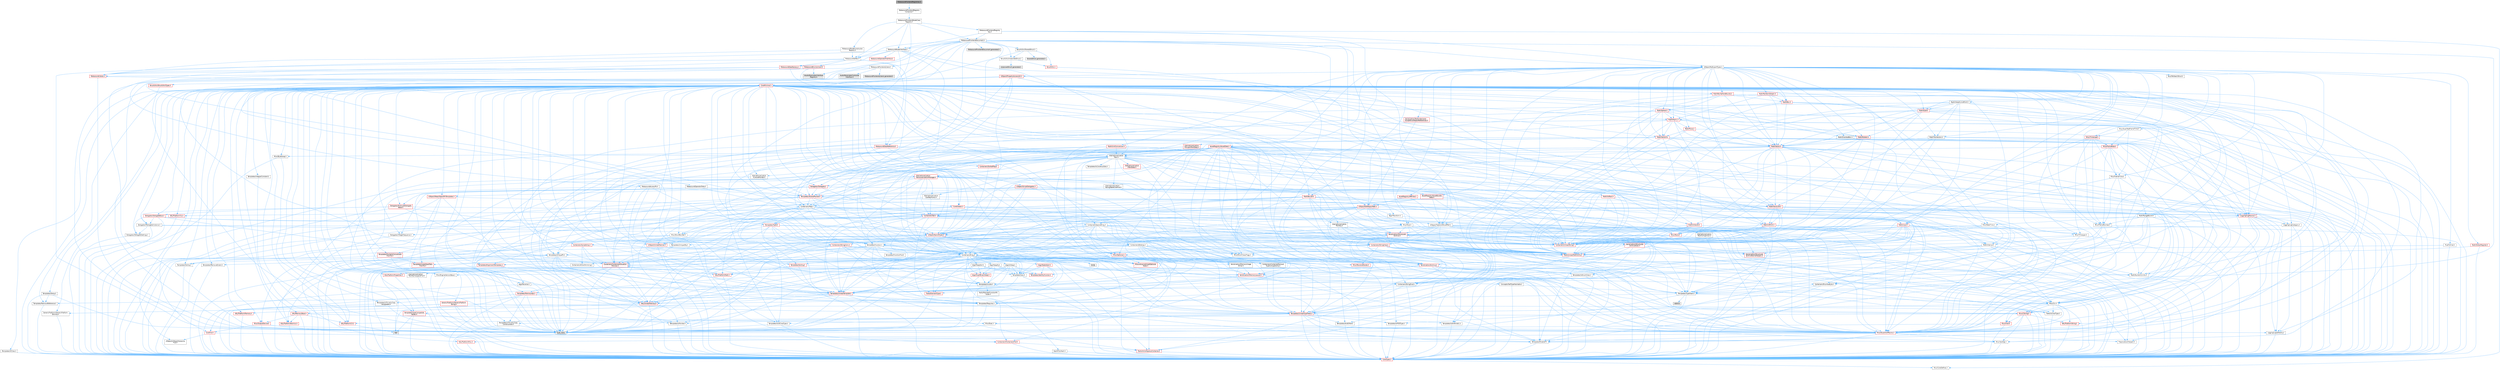 digraph "MetasoundFrontendRegistries.h"
{
 // INTERACTIVE_SVG=YES
 // LATEX_PDF_SIZE
  bgcolor="transparent";
  edge [fontname=Helvetica,fontsize=10,labelfontname=Helvetica,labelfontsize=10];
  node [fontname=Helvetica,fontsize=10,shape=box,height=0.2,width=0.4];
  Node1 [id="Node000001",label="MetasoundFrontendRegistries.h",height=0.2,width=0.4,color="gray40", fillcolor="grey60", style="filled", fontcolor="black",tooltip=" "];
  Node1 -> Node2 [id="edge1_Node000001_Node000002",color="steelblue1",style="solid",tooltip=" "];
  Node2 [id="Node000002",label="MetasoundFrontendRegistry\lContainer.h",height=0.2,width=0.4,color="grey40", fillcolor="white", style="filled",URL="$dd/d2f/MetasoundFrontendRegistryContainer_8h.html",tooltip=" "];
  Node2 -> Node3 [id="edge2_Node000002_Node000003",color="steelblue1",style="solid",tooltip=" "];
  Node3 [id="Node000003",label="MetasoundFrontendNodeClass\lRegistry.h",height=0.2,width=0.4,color="grey40", fillcolor="white", style="filled",URL="$d3/d29/MetasoundFrontendNodeClassRegistry_8h.html",tooltip=" "];
  Node3 -> Node4 [id="edge3_Node000003_Node000004",color="steelblue1",style="solid",tooltip=" "];
  Node4 [id="Node000004",label="MetasoundFrontendDocument.h",height=0.2,width=0.4,color="grey40", fillcolor="white", style="filled",URL="$d2/de7/MetasoundFrontendDocument_8h.html",tooltip=" "];
  Node4 -> Node5 [id="edge4_Node000004_Node000005",color="steelblue1",style="solid",tooltip=" "];
  Node5 [id="Node000005",label="Algo/Transform.h",height=0.2,width=0.4,color="grey40", fillcolor="white", style="filled",URL="$de/d59/Algo_2Transform_8h.html",tooltip=" "];
  Node5 -> Node6 [id="edge5_Node000005_Node000006",color="steelblue1",style="solid",tooltip=" "];
  Node6 [id="Node000006",label="CoreTypes.h",height=0.2,width=0.4,color="red", fillcolor="#FFF0F0", style="filled",URL="$dc/dec/CoreTypes_8h.html",tooltip=" "];
  Node6 -> Node19 [id="edge6_Node000006_Node000019",color="steelblue1",style="solid",tooltip=" "];
  Node19 [id="Node000019",label="Misc/CoreDefines.h",height=0.2,width=0.4,color="grey40", fillcolor="white", style="filled",URL="$d3/dd2/CoreDefines_8h.html",tooltip=" "];
  Node5 -> Node20 [id="edge7_Node000005_Node000020",color="steelblue1",style="solid",tooltip=" "];
  Node20 [id="Node000020",label="Templates/Invoke.h",height=0.2,width=0.4,color="grey40", fillcolor="white", style="filled",URL="$d7/deb/Invoke_8h.html",tooltip=" "];
  Node20 -> Node6 [id="edge8_Node000020_Node000006",color="steelblue1",style="solid",tooltip=" "];
  Node20 -> Node21 [id="edge9_Node000020_Node000021",color="steelblue1",style="solid",tooltip=" "];
  Node21 [id="Node000021",label="Traits/MemberFunctionPtr\lOuter.h",height=0.2,width=0.4,color="grey40", fillcolor="white", style="filled",URL="$db/da7/MemberFunctionPtrOuter_8h.html",tooltip=" "];
  Node20 -> Node22 [id="edge10_Node000020_Node000022",color="steelblue1",style="solid",tooltip=" "];
  Node22 [id="Node000022",label="Templates/UnrealTemplate.h",height=0.2,width=0.4,color="red", fillcolor="#FFF0F0", style="filled",URL="$d4/d24/UnrealTemplate_8h.html",tooltip=" "];
  Node22 -> Node6 [id="edge11_Node000022_Node000006",color="steelblue1",style="solid",tooltip=" "];
  Node22 -> Node23 [id="edge12_Node000022_Node000023",color="steelblue1",style="solid",tooltip=" "];
  Node23 [id="Node000023",label="Templates/IsPointer.h",height=0.2,width=0.4,color="grey40", fillcolor="white", style="filled",URL="$d7/d05/IsPointer_8h.html",tooltip=" "];
  Node23 -> Node6 [id="edge13_Node000023_Node000006",color="steelblue1",style="solid",tooltip=" "];
  Node22 -> Node24 [id="edge14_Node000022_Node000024",color="steelblue1",style="solid",tooltip=" "];
  Node24 [id="Node000024",label="HAL/UnrealMemory.h",height=0.2,width=0.4,color="red", fillcolor="#FFF0F0", style="filled",URL="$d9/d96/UnrealMemory_8h.html",tooltip=" "];
  Node24 -> Node6 [id="edge15_Node000024_Node000006",color="steelblue1",style="solid",tooltip=" "];
  Node24 -> Node37 [id="edge16_Node000024_Node000037",color="steelblue1",style="solid",tooltip=" "];
  Node37 [id="Node000037",label="HAL/MemoryBase.h",height=0.2,width=0.4,color="red", fillcolor="#FFF0F0", style="filled",URL="$d6/d9f/MemoryBase_8h.html",tooltip=" "];
  Node37 -> Node6 [id="edge17_Node000037_Node000006",color="steelblue1",style="solid",tooltip=" "];
  Node37 -> Node38 [id="edge18_Node000037_Node000038",color="steelblue1",style="solid",tooltip=" "];
  Node38 [id="Node000038",label="HAL/PlatformAtomics.h",height=0.2,width=0.4,color="red", fillcolor="#FFF0F0", style="filled",URL="$d3/d36/PlatformAtomics_8h.html",tooltip=" "];
  Node38 -> Node6 [id="edge19_Node000038_Node000006",color="steelblue1",style="solid",tooltip=" "];
  Node37 -> Node41 [id="edge20_Node000037_Node000041",color="steelblue1",style="solid",tooltip=" "];
  Node41 [id="Node000041",label="HAL/PlatformCrt.h",height=0.2,width=0.4,color="red", fillcolor="#FFF0F0", style="filled",URL="$d8/d75/PlatformCrt_8h.html",tooltip=" "];
  Node41 -> Node42 [id="edge21_Node000041_Node000042",color="steelblue1",style="solid",tooltip=" "];
  Node42 [id="Node000042",label="new",height=0.2,width=0.4,color="grey60", fillcolor="#E0E0E0", style="filled",tooltip=" "];
  Node37 -> Node49 [id="edge22_Node000037_Node000049",color="steelblue1",style="solid",tooltip=" "];
  Node49 [id="Node000049",label="Misc/Exec.h",height=0.2,width=0.4,color="grey40", fillcolor="white", style="filled",URL="$de/ddb/Exec_8h.html",tooltip=" "];
  Node49 -> Node6 [id="edge23_Node000049_Node000006",color="steelblue1",style="solid",tooltip=" "];
  Node49 -> Node50 [id="edge24_Node000049_Node000050",color="steelblue1",style="solid",tooltip=" "];
  Node50 [id="Node000050",label="Misc/AssertionMacros.h",height=0.2,width=0.4,color="red", fillcolor="#FFF0F0", style="filled",URL="$d0/dfa/AssertionMacros_8h.html",tooltip=" "];
  Node50 -> Node6 [id="edge25_Node000050_Node000006",color="steelblue1",style="solid",tooltip=" "];
  Node50 -> Node51 [id="edge26_Node000050_Node000051",color="steelblue1",style="solid",tooltip=" "];
  Node51 [id="Node000051",label="HAL/PlatformMisc.h",height=0.2,width=0.4,color="red", fillcolor="#FFF0F0", style="filled",URL="$d0/df5/PlatformMisc_8h.html",tooltip=" "];
  Node51 -> Node6 [id="edge27_Node000051_Node000006",color="steelblue1",style="solid",tooltip=" "];
  Node50 -> Node11 [id="edge28_Node000050_Node000011",color="steelblue1",style="solid",tooltip=" "];
  Node11 [id="Node000011",label="PreprocessorHelpers.h",height=0.2,width=0.4,color="grey40", fillcolor="white", style="filled",URL="$db/ddb/PreprocessorHelpers_8h.html",tooltip=" "];
  Node50 -> Node67 [id="edge29_Node000050_Node000067",color="steelblue1",style="solid",tooltip=" "];
  Node67 [id="Node000067",label="Templates/EnableIf.h",height=0.2,width=0.4,color="grey40", fillcolor="white", style="filled",URL="$d7/d60/EnableIf_8h.html",tooltip=" "];
  Node67 -> Node6 [id="edge30_Node000067_Node000006",color="steelblue1",style="solid",tooltip=" "];
  Node50 -> Node73 [id="edge31_Node000050_Node000073",color="steelblue1",style="solid",tooltip=" "];
  Node73 [id="Node000073",label="Misc/VarArgs.h",height=0.2,width=0.4,color="grey40", fillcolor="white", style="filled",URL="$d5/d6f/VarArgs_8h.html",tooltip=" "];
  Node73 -> Node6 [id="edge32_Node000073_Node000006",color="steelblue1",style="solid",tooltip=" "];
  Node37 -> Node81 [id="edge33_Node000037_Node000081",color="steelblue1",style="solid",tooltip=" "];
  Node81 [id="Node000081",label="Misc/OutputDevice.h",height=0.2,width=0.4,color="red", fillcolor="#FFF0F0", style="filled",URL="$d7/d32/OutputDevice_8h.html",tooltip=" "];
  Node81 -> Node26 [id="edge34_Node000081_Node000026",color="steelblue1",style="solid",tooltip=" "];
  Node26 [id="Node000026",label="CoreFwd.h",height=0.2,width=0.4,color="red", fillcolor="#FFF0F0", style="filled",URL="$d1/d1e/CoreFwd_8h.html",tooltip=" "];
  Node26 -> Node6 [id="edge35_Node000026_Node000006",color="steelblue1",style="solid",tooltip=" "];
  Node26 -> Node27 [id="edge36_Node000026_Node000027",color="steelblue1",style="solid",tooltip=" "];
  Node27 [id="Node000027",label="Containers/ContainersFwd.h",height=0.2,width=0.4,color="red", fillcolor="#FFF0F0", style="filled",URL="$d4/d0a/ContainersFwd_8h.html",tooltip=" "];
  Node27 -> Node6 [id="edge37_Node000027_Node000006",color="steelblue1",style="solid",tooltip=" "];
  Node27 -> Node28 [id="edge38_Node000027_Node000028",color="steelblue1",style="solid",tooltip=" "];
  Node28 [id="Node000028",label="Traits/IsContiguousContainer.h",height=0.2,width=0.4,color="red", fillcolor="#FFF0F0", style="filled",URL="$d5/d3c/IsContiguousContainer_8h.html",tooltip=" "];
  Node28 -> Node6 [id="edge39_Node000028_Node000006",color="steelblue1",style="solid",tooltip=" "];
  Node26 -> Node32 [id="edge40_Node000026_Node000032",color="steelblue1",style="solid",tooltip=" "];
  Node32 [id="Node000032",label="UObject/UObjectHierarchy\lFwd.h",height=0.2,width=0.4,color="grey40", fillcolor="white", style="filled",URL="$d3/d13/UObjectHierarchyFwd_8h.html",tooltip=" "];
  Node81 -> Node6 [id="edge41_Node000081_Node000006",color="steelblue1",style="solid",tooltip=" "];
  Node81 -> Node82 [id="edge42_Node000081_Node000082",color="steelblue1",style="solid",tooltip=" "];
  Node82 [id="Node000082",label="Logging/LogVerbosity.h",height=0.2,width=0.4,color="grey40", fillcolor="white", style="filled",URL="$d2/d8f/LogVerbosity_8h.html",tooltip=" "];
  Node82 -> Node6 [id="edge43_Node000082_Node000006",color="steelblue1",style="solid",tooltip=" "];
  Node81 -> Node73 [id="edge44_Node000081_Node000073",color="steelblue1",style="solid",tooltip=" "];
  Node24 -> Node92 [id="edge45_Node000024_Node000092",color="steelblue1",style="solid",tooltip=" "];
  Node92 [id="Node000092",label="HAL/PlatformMemory.h",height=0.2,width=0.4,color="red", fillcolor="#FFF0F0", style="filled",URL="$de/d68/PlatformMemory_8h.html",tooltip=" "];
  Node92 -> Node6 [id="edge46_Node000092_Node000006",color="steelblue1",style="solid",tooltip=" "];
  Node24 -> Node23 [id="edge47_Node000024_Node000023",color="steelblue1",style="solid",tooltip=" "];
  Node22 -> Node97 [id="edge48_Node000022_Node000097",color="steelblue1",style="solid",tooltip=" "];
  Node97 [id="Node000097",label="Templates/UnrealTypeTraits.h",height=0.2,width=0.4,color="red", fillcolor="#FFF0F0", style="filled",URL="$d2/d2d/UnrealTypeTraits_8h.html",tooltip=" "];
  Node97 -> Node6 [id="edge49_Node000097_Node000006",color="steelblue1",style="solid",tooltip=" "];
  Node97 -> Node23 [id="edge50_Node000097_Node000023",color="steelblue1",style="solid",tooltip=" "];
  Node97 -> Node50 [id="edge51_Node000097_Node000050",color="steelblue1",style="solid",tooltip=" "];
  Node97 -> Node88 [id="edge52_Node000097_Node000088",color="steelblue1",style="solid",tooltip=" "];
  Node88 [id="Node000088",label="Templates/AndOrNot.h",height=0.2,width=0.4,color="grey40", fillcolor="white", style="filled",URL="$db/d0a/AndOrNot_8h.html",tooltip=" "];
  Node88 -> Node6 [id="edge53_Node000088_Node000006",color="steelblue1",style="solid",tooltip=" "];
  Node97 -> Node67 [id="edge54_Node000097_Node000067",color="steelblue1",style="solid",tooltip=" "];
  Node97 -> Node98 [id="edge55_Node000097_Node000098",color="steelblue1",style="solid",tooltip=" "];
  Node98 [id="Node000098",label="Templates/IsArithmetic.h",height=0.2,width=0.4,color="grey40", fillcolor="white", style="filled",URL="$d2/d5d/IsArithmetic_8h.html",tooltip=" "];
  Node98 -> Node6 [id="edge56_Node000098_Node000006",color="steelblue1",style="solid",tooltip=" "];
  Node97 -> Node100 [id="edge57_Node000097_Node000100",color="steelblue1",style="solid",tooltip=" "];
  Node100 [id="Node000100",label="Templates/IsPODType.h",height=0.2,width=0.4,color="grey40", fillcolor="white", style="filled",URL="$d7/db1/IsPODType_8h.html",tooltip=" "];
  Node100 -> Node6 [id="edge58_Node000100_Node000006",color="steelblue1",style="solid",tooltip=" "];
  Node97 -> Node101 [id="edge59_Node000097_Node000101",color="steelblue1",style="solid",tooltip=" "];
  Node101 [id="Node000101",label="Templates/IsUECoreType.h",height=0.2,width=0.4,color="grey40", fillcolor="white", style="filled",URL="$d1/db8/IsUECoreType_8h.html",tooltip=" "];
  Node101 -> Node6 [id="edge60_Node000101_Node000006",color="steelblue1",style="solid",tooltip=" "];
  Node101 -> Node10 [id="edge61_Node000101_Node000010",color="steelblue1",style="solid",tooltip=" "];
  Node10 [id="Node000010",label="type_traits",height=0.2,width=0.4,color="grey60", fillcolor="#E0E0E0", style="filled",tooltip=" "];
  Node97 -> Node89 [id="edge62_Node000097_Node000089",color="steelblue1",style="solid",tooltip=" "];
  Node89 [id="Node000089",label="Templates/IsTriviallyCopy\lConstructible.h",height=0.2,width=0.4,color="grey40", fillcolor="white", style="filled",URL="$d3/d78/IsTriviallyCopyConstructible_8h.html",tooltip=" "];
  Node89 -> Node6 [id="edge63_Node000089_Node000006",color="steelblue1",style="solid",tooltip=" "];
  Node89 -> Node10 [id="edge64_Node000089_Node000010",color="steelblue1",style="solid",tooltip=" "];
  Node22 -> Node102 [id="edge65_Node000022_Node000102",color="steelblue1",style="solid",tooltip=" "];
  Node102 [id="Node000102",label="Templates/RemoveReference.h",height=0.2,width=0.4,color="grey40", fillcolor="white", style="filled",URL="$da/dbe/RemoveReference_8h.html",tooltip=" "];
  Node102 -> Node6 [id="edge66_Node000102_Node000006",color="steelblue1",style="solid",tooltip=" "];
  Node22 -> Node75 [id="edge67_Node000022_Node000075",color="steelblue1",style="solid",tooltip=" "];
  Node75 [id="Node000075",label="Templates/Requires.h",height=0.2,width=0.4,color="grey40", fillcolor="white", style="filled",URL="$dc/d96/Requires_8h.html",tooltip=" "];
  Node75 -> Node67 [id="edge68_Node000075_Node000067",color="steelblue1",style="solid",tooltip=" "];
  Node75 -> Node10 [id="edge69_Node000075_Node000010",color="steelblue1",style="solid",tooltip=" "];
  Node22 -> Node103 [id="edge70_Node000022_Node000103",color="steelblue1",style="solid",tooltip=" "];
  Node103 [id="Node000103",label="Templates/TypeCompatible\lBytes.h",height=0.2,width=0.4,color="red", fillcolor="#FFF0F0", style="filled",URL="$df/d0a/TypeCompatibleBytes_8h.html",tooltip=" "];
  Node103 -> Node6 [id="edge71_Node000103_Node000006",color="steelblue1",style="solid",tooltip=" "];
  Node103 -> Node42 [id="edge72_Node000103_Node000042",color="steelblue1",style="solid",tooltip=" "];
  Node103 -> Node10 [id="edge73_Node000103_Node000010",color="steelblue1",style="solid",tooltip=" "];
  Node22 -> Node28 [id="edge74_Node000022_Node000028",color="steelblue1",style="solid",tooltip=" "];
  Node22 -> Node10 [id="edge75_Node000022_Node000010",color="steelblue1",style="solid",tooltip=" "];
  Node20 -> Node10 [id="edge76_Node000020_Node000010",color="steelblue1",style="solid",tooltip=" "];
  Node4 -> Node105 [id="edge77_Node000004_Node000105",color="steelblue1",style="solid",tooltip=" "];
  Node105 [id="Node000105",label="Containers/Array.h",height=0.2,width=0.4,color="grey40", fillcolor="white", style="filled",URL="$df/dd0/Array_8h.html",tooltip=" "];
  Node105 -> Node6 [id="edge78_Node000105_Node000006",color="steelblue1",style="solid",tooltip=" "];
  Node105 -> Node50 [id="edge79_Node000105_Node000050",color="steelblue1",style="solid",tooltip=" "];
  Node105 -> Node106 [id="edge80_Node000105_Node000106",color="steelblue1",style="solid",tooltip=" "];
  Node106 [id="Node000106",label="Misc/IntrusiveUnsetOptional\lState.h",height=0.2,width=0.4,color="red", fillcolor="#FFF0F0", style="filled",URL="$d2/d0a/IntrusiveUnsetOptionalState_8h.html",tooltip=" "];
  Node105 -> Node108 [id="edge81_Node000105_Node000108",color="steelblue1",style="solid",tooltip=" "];
  Node108 [id="Node000108",label="Misc/ReverseIterate.h",height=0.2,width=0.4,color="red", fillcolor="#FFF0F0", style="filled",URL="$db/de3/ReverseIterate_8h.html",tooltip=" "];
  Node105 -> Node24 [id="edge82_Node000105_Node000024",color="steelblue1",style="solid",tooltip=" "];
  Node105 -> Node97 [id="edge83_Node000105_Node000097",color="steelblue1",style="solid",tooltip=" "];
  Node105 -> Node22 [id="edge84_Node000105_Node000022",color="steelblue1",style="solid",tooltip=" "];
  Node105 -> Node110 [id="edge85_Node000105_Node000110",color="steelblue1",style="solid",tooltip=" "];
  Node110 [id="Node000110",label="Containers/AllowShrinking.h",height=0.2,width=0.4,color="grey40", fillcolor="white", style="filled",URL="$d7/d1a/AllowShrinking_8h.html",tooltip=" "];
  Node110 -> Node6 [id="edge86_Node000110_Node000006",color="steelblue1",style="solid",tooltip=" "];
  Node105 -> Node111 [id="edge87_Node000105_Node000111",color="steelblue1",style="solid",tooltip=" "];
  Node111 [id="Node000111",label="Containers/ContainerAllocation\lPolicies.h",height=0.2,width=0.4,color="red", fillcolor="#FFF0F0", style="filled",URL="$d7/dff/ContainerAllocationPolicies_8h.html",tooltip=" "];
  Node111 -> Node6 [id="edge88_Node000111_Node000006",color="steelblue1",style="solid",tooltip=" "];
  Node111 -> Node111 [id="edge89_Node000111_Node000111",color="steelblue1",style="solid",tooltip=" "];
  Node111 -> Node113 [id="edge90_Node000111_Node000113",color="steelblue1",style="solid",tooltip=" "];
  Node113 [id="Node000113",label="HAL/PlatformMath.h",height=0.2,width=0.4,color="red", fillcolor="#FFF0F0", style="filled",URL="$dc/d53/PlatformMath_8h.html",tooltip=" "];
  Node113 -> Node6 [id="edge91_Node000113_Node000006",color="steelblue1",style="solid",tooltip=" "];
  Node111 -> Node24 [id="edge92_Node000111_Node000024",color="steelblue1",style="solid",tooltip=" "];
  Node111 -> Node56 [id="edge93_Node000111_Node000056",color="steelblue1",style="solid",tooltip=" "];
  Node56 [id="Node000056",label="Math/NumericLimits.h",height=0.2,width=0.4,color="grey40", fillcolor="white", style="filled",URL="$df/d1b/NumericLimits_8h.html",tooltip=" "];
  Node56 -> Node6 [id="edge94_Node000056_Node000006",color="steelblue1",style="solid",tooltip=" "];
  Node111 -> Node50 [id="edge95_Node000111_Node000050",color="steelblue1",style="solid",tooltip=" "];
  Node111 -> Node122 [id="edge96_Node000111_Node000122",color="steelblue1",style="solid",tooltip=" "];
  Node122 [id="Node000122",label="Templates/MemoryOps.h",height=0.2,width=0.4,color="red", fillcolor="#FFF0F0", style="filled",URL="$db/dea/MemoryOps_8h.html",tooltip=" "];
  Node122 -> Node6 [id="edge97_Node000122_Node000006",color="steelblue1",style="solid",tooltip=" "];
  Node122 -> Node24 [id="edge98_Node000122_Node000024",color="steelblue1",style="solid",tooltip=" "];
  Node122 -> Node90 [id="edge99_Node000122_Node000090",color="steelblue1",style="solid",tooltip=" "];
  Node90 [id="Node000090",label="Templates/IsTriviallyCopy\lAssignable.h",height=0.2,width=0.4,color="grey40", fillcolor="white", style="filled",URL="$d2/df2/IsTriviallyCopyAssignable_8h.html",tooltip=" "];
  Node90 -> Node6 [id="edge100_Node000090_Node000006",color="steelblue1",style="solid",tooltip=" "];
  Node90 -> Node10 [id="edge101_Node000090_Node000010",color="steelblue1",style="solid",tooltip=" "];
  Node122 -> Node89 [id="edge102_Node000122_Node000089",color="steelblue1",style="solid",tooltip=" "];
  Node122 -> Node75 [id="edge103_Node000122_Node000075",color="steelblue1",style="solid",tooltip=" "];
  Node122 -> Node97 [id="edge104_Node000122_Node000097",color="steelblue1",style="solid",tooltip=" "];
  Node122 -> Node42 [id="edge105_Node000122_Node000042",color="steelblue1",style="solid",tooltip=" "];
  Node122 -> Node10 [id="edge106_Node000122_Node000010",color="steelblue1",style="solid",tooltip=" "];
  Node111 -> Node103 [id="edge107_Node000111_Node000103",color="steelblue1",style="solid",tooltip=" "];
  Node111 -> Node10 [id="edge108_Node000111_Node000010",color="steelblue1",style="solid",tooltip=" "];
  Node105 -> Node123 [id="edge109_Node000105_Node000123",color="steelblue1",style="solid",tooltip=" "];
  Node123 [id="Node000123",label="Containers/ContainerElement\lTypeCompatibility.h",height=0.2,width=0.4,color="grey40", fillcolor="white", style="filled",URL="$df/ddf/ContainerElementTypeCompatibility_8h.html",tooltip=" "];
  Node123 -> Node6 [id="edge110_Node000123_Node000006",color="steelblue1",style="solid",tooltip=" "];
  Node123 -> Node97 [id="edge111_Node000123_Node000097",color="steelblue1",style="solid",tooltip=" "];
  Node105 -> Node124 [id="edge112_Node000105_Node000124",color="steelblue1",style="solid",tooltip=" "];
  Node124 [id="Node000124",label="Serialization/Archive.h",height=0.2,width=0.4,color="red", fillcolor="#FFF0F0", style="filled",URL="$d7/d3b/Archive_8h.html",tooltip=" "];
  Node124 -> Node26 [id="edge113_Node000124_Node000026",color="steelblue1",style="solid",tooltip=" "];
  Node124 -> Node6 [id="edge114_Node000124_Node000006",color="steelblue1",style="solid",tooltip=" "];
  Node124 -> Node125 [id="edge115_Node000124_Node000125",color="steelblue1",style="solid",tooltip=" "];
  Node125 [id="Node000125",label="HAL/PlatformProperties.h",height=0.2,width=0.4,color="red", fillcolor="#FFF0F0", style="filled",URL="$d9/db0/PlatformProperties_8h.html",tooltip=" "];
  Node125 -> Node6 [id="edge116_Node000125_Node000006",color="steelblue1",style="solid",tooltip=" "];
  Node124 -> Node128 [id="edge117_Node000124_Node000128",color="steelblue1",style="solid",tooltip=" "];
  Node128 [id="Node000128",label="Internationalization\l/TextNamespaceFwd.h",height=0.2,width=0.4,color="grey40", fillcolor="white", style="filled",URL="$d8/d97/TextNamespaceFwd_8h.html",tooltip=" "];
  Node128 -> Node6 [id="edge118_Node000128_Node000006",color="steelblue1",style="solid",tooltip=" "];
  Node124 -> Node50 [id="edge119_Node000124_Node000050",color="steelblue1",style="solid",tooltip=" "];
  Node124 -> Node129 [id="edge120_Node000124_Node000129",color="steelblue1",style="solid",tooltip=" "];
  Node129 [id="Node000129",label="Misc/EngineVersionBase.h",height=0.2,width=0.4,color="grey40", fillcolor="white", style="filled",URL="$d5/d2b/EngineVersionBase_8h.html",tooltip=" "];
  Node129 -> Node6 [id="edge121_Node000129_Node000006",color="steelblue1",style="solid",tooltip=" "];
  Node124 -> Node73 [id="edge122_Node000124_Node000073",color="steelblue1",style="solid",tooltip=" "];
  Node124 -> Node67 [id="edge123_Node000124_Node000067",color="steelblue1",style="solid",tooltip=" "];
  Node124 -> Node132 [id="edge124_Node000124_Node000132",color="steelblue1",style="solid",tooltip=" "];
  Node132 [id="Node000132",label="Templates/IsEnumClass.h",height=0.2,width=0.4,color="grey40", fillcolor="white", style="filled",URL="$d7/d15/IsEnumClass_8h.html",tooltip=" "];
  Node132 -> Node6 [id="edge125_Node000132_Node000006",color="steelblue1",style="solid",tooltip=" "];
  Node132 -> Node88 [id="edge126_Node000132_Node000088",color="steelblue1",style="solid",tooltip=" "];
  Node124 -> Node22 [id="edge127_Node000124_Node000022",color="steelblue1",style="solid",tooltip=" "];
  Node105 -> Node134 [id="edge128_Node000105_Node000134",color="steelblue1",style="solid",tooltip=" "];
  Node134 [id="Node000134",label="Serialization/MemoryImage\lWriter.h",height=0.2,width=0.4,color="grey40", fillcolor="white", style="filled",URL="$d0/d08/MemoryImageWriter_8h.html",tooltip=" "];
  Node134 -> Node6 [id="edge129_Node000134_Node000006",color="steelblue1",style="solid",tooltip=" "];
  Node134 -> Node135 [id="edge130_Node000134_Node000135",color="steelblue1",style="solid",tooltip=" "];
  Node135 [id="Node000135",label="Serialization/MemoryLayout.h",height=0.2,width=0.4,color="red", fillcolor="#FFF0F0", style="filled",URL="$d7/d66/MemoryLayout_8h.html",tooltip=" "];
  Node135 -> Node138 [id="edge131_Node000135_Node000138",color="steelblue1",style="solid",tooltip=" "];
  Node138 [id="Node000138",label="Containers/EnumAsByte.h",height=0.2,width=0.4,color="grey40", fillcolor="white", style="filled",URL="$d6/d9a/EnumAsByte_8h.html",tooltip=" "];
  Node138 -> Node6 [id="edge132_Node000138_Node000006",color="steelblue1",style="solid",tooltip=" "];
  Node138 -> Node100 [id="edge133_Node000138_Node000100",color="steelblue1",style="solid",tooltip=" "];
  Node138 -> Node139 [id="edge134_Node000138_Node000139",color="steelblue1",style="solid",tooltip=" "];
  Node139 [id="Node000139",label="Templates/TypeHash.h",height=0.2,width=0.4,color="grey40", fillcolor="white", style="filled",URL="$d1/d62/TypeHash_8h.html",tooltip=" "];
  Node139 -> Node6 [id="edge135_Node000139_Node000006",color="steelblue1",style="solid",tooltip=" "];
  Node139 -> Node75 [id="edge136_Node000139_Node000075",color="steelblue1",style="solid",tooltip=" "];
  Node139 -> Node140 [id="edge137_Node000139_Node000140",color="steelblue1",style="solid",tooltip=" "];
  Node140 [id="Node000140",label="Misc/Crc.h",height=0.2,width=0.4,color="grey40", fillcolor="white", style="filled",URL="$d4/dd2/Crc_8h.html",tooltip=" "];
  Node140 -> Node6 [id="edge138_Node000140_Node000006",color="steelblue1",style="solid",tooltip=" "];
  Node140 -> Node33 [id="edge139_Node000140_Node000033",color="steelblue1",style="solid",tooltip=" "];
  Node33 [id="Node000033",label="HAL/PlatformString.h",height=0.2,width=0.4,color="red", fillcolor="#FFF0F0", style="filled",URL="$db/db5/PlatformString_8h.html",tooltip=" "];
  Node33 -> Node6 [id="edge140_Node000033_Node000006",color="steelblue1",style="solid",tooltip=" "];
  Node140 -> Node50 [id="edge141_Node000140_Node000050",color="steelblue1",style="solid",tooltip=" "];
  Node140 -> Node141 [id="edge142_Node000140_Node000141",color="steelblue1",style="solid",tooltip=" "];
  Node141 [id="Node000141",label="Misc/CString.h",height=0.2,width=0.4,color="red", fillcolor="#FFF0F0", style="filled",URL="$d2/d49/CString_8h.html",tooltip=" "];
  Node141 -> Node6 [id="edge143_Node000141_Node000006",color="steelblue1",style="solid",tooltip=" "];
  Node141 -> Node41 [id="edge144_Node000141_Node000041",color="steelblue1",style="solid",tooltip=" "];
  Node141 -> Node33 [id="edge145_Node000141_Node000033",color="steelblue1",style="solid",tooltip=" "];
  Node141 -> Node50 [id="edge146_Node000141_Node000050",color="steelblue1",style="solid",tooltip=" "];
  Node141 -> Node142 [id="edge147_Node000141_Node000142",color="steelblue1",style="solid",tooltip=" "];
  Node142 [id="Node000142",label="Misc/Char.h",height=0.2,width=0.4,color="red", fillcolor="#FFF0F0", style="filled",URL="$d0/d58/Char_8h.html",tooltip=" "];
  Node142 -> Node6 [id="edge148_Node000142_Node000006",color="steelblue1",style="solid",tooltip=" "];
  Node142 -> Node10 [id="edge149_Node000142_Node000010",color="steelblue1",style="solid",tooltip=" "];
  Node141 -> Node73 [id="edge150_Node000141_Node000073",color="steelblue1",style="solid",tooltip=" "];
  Node140 -> Node142 [id="edge151_Node000140_Node000142",color="steelblue1",style="solid",tooltip=" "];
  Node140 -> Node97 [id="edge152_Node000140_Node000097",color="steelblue1",style="solid",tooltip=" "];
  Node140 -> Node72 [id="edge153_Node000140_Node000072",color="steelblue1",style="solid",tooltip=" "];
  Node72 [id="Node000072",label="Traits/IsCharType.h",height=0.2,width=0.4,color="grey40", fillcolor="white", style="filled",URL="$db/d51/IsCharType_8h.html",tooltip=" "];
  Node72 -> Node6 [id="edge154_Node000072_Node000006",color="steelblue1",style="solid",tooltip=" "];
  Node139 -> Node145 [id="edge155_Node000139_Node000145",color="steelblue1",style="solid",tooltip=" "];
  Node145 [id="Node000145",label="stdint.h",height=0.2,width=0.4,color="grey60", fillcolor="#E0E0E0", style="filled",tooltip=" "];
  Node139 -> Node10 [id="edge156_Node000139_Node000010",color="steelblue1",style="solid",tooltip=" "];
  Node135 -> Node53 [id="edge157_Node000135_Node000053",color="steelblue1",style="solid",tooltip=" "];
  Node53 [id="Node000053",label="Containers/StringFwd.h",height=0.2,width=0.4,color="grey40", fillcolor="white", style="filled",URL="$df/d37/StringFwd_8h.html",tooltip=" "];
  Node53 -> Node6 [id="edge158_Node000053_Node000006",color="steelblue1",style="solid",tooltip=" "];
  Node53 -> Node54 [id="edge159_Node000053_Node000054",color="steelblue1",style="solid",tooltip=" "];
  Node54 [id="Node000054",label="Traits/ElementType.h",height=0.2,width=0.4,color="red", fillcolor="#FFF0F0", style="filled",URL="$d5/d4f/ElementType_8h.html",tooltip=" "];
  Node54 -> Node10 [id="edge160_Node000054_Node000010",color="steelblue1",style="solid",tooltip=" "];
  Node53 -> Node28 [id="edge161_Node000053_Node000028",color="steelblue1",style="solid",tooltip=" "];
  Node135 -> Node24 [id="edge162_Node000135_Node000024",color="steelblue1",style="solid",tooltip=" "];
  Node135 -> Node67 [id="edge163_Node000135_Node000067",color="steelblue1",style="solid",tooltip=" "];
  Node135 -> Node22 [id="edge164_Node000135_Node000022",color="steelblue1",style="solid",tooltip=" "];
  Node105 -> Node148 [id="edge165_Node000105_Node000148",color="steelblue1",style="solid",tooltip=" "];
  Node148 [id="Node000148",label="Algo/Heapify.h",height=0.2,width=0.4,color="grey40", fillcolor="white", style="filled",URL="$d0/d2a/Heapify_8h.html",tooltip=" "];
  Node148 -> Node149 [id="edge166_Node000148_Node000149",color="steelblue1",style="solid",tooltip=" "];
  Node149 [id="Node000149",label="Algo/Impl/BinaryHeap.h",height=0.2,width=0.4,color="red", fillcolor="#FFF0F0", style="filled",URL="$d7/da3/Algo_2Impl_2BinaryHeap_8h.html",tooltip=" "];
  Node149 -> Node20 [id="edge167_Node000149_Node000020",color="steelblue1",style="solid",tooltip=" "];
  Node149 -> Node10 [id="edge168_Node000149_Node000010",color="steelblue1",style="solid",tooltip=" "];
  Node148 -> Node152 [id="edge169_Node000148_Node000152",color="steelblue1",style="solid",tooltip=" "];
  Node152 [id="Node000152",label="Templates/IdentityFunctor.h",height=0.2,width=0.4,color="red", fillcolor="#FFF0F0", style="filled",URL="$d7/d2e/IdentityFunctor_8h.html",tooltip=" "];
  Node148 -> Node20 [id="edge170_Node000148_Node000020",color="steelblue1",style="solid",tooltip=" "];
  Node148 -> Node153 [id="edge171_Node000148_Node000153",color="steelblue1",style="solid",tooltip=" "];
  Node153 [id="Node000153",label="Templates/Less.h",height=0.2,width=0.4,color="grey40", fillcolor="white", style="filled",URL="$de/dc8/Less_8h.html",tooltip=" "];
  Node153 -> Node6 [id="edge172_Node000153_Node000006",color="steelblue1",style="solid",tooltip=" "];
  Node153 -> Node22 [id="edge173_Node000153_Node000022",color="steelblue1",style="solid",tooltip=" "];
  Node148 -> Node22 [id="edge174_Node000148_Node000022",color="steelblue1",style="solid",tooltip=" "];
  Node105 -> Node154 [id="edge175_Node000105_Node000154",color="steelblue1",style="solid",tooltip=" "];
  Node154 [id="Node000154",label="Algo/HeapSort.h",height=0.2,width=0.4,color="grey40", fillcolor="white", style="filled",URL="$d3/d92/HeapSort_8h.html",tooltip=" "];
  Node154 -> Node149 [id="edge176_Node000154_Node000149",color="steelblue1",style="solid",tooltip=" "];
  Node154 -> Node152 [id="edge177_Node000154_Node000152",color="steelblue1",style="solid",tooltip=" "];
  Node154 -> Node153 [id="edge178_Node000154_Node000153",color="steelblue1",style="solid",tooltip=" "];
  Node154 -> Node22 [id="edge179_Node000154_Node000022",color="steelblue1",style="solid",tooltip=" "];
  Node105 -> Node155 [id="edge180_Node000105_Node000155",color="steelblue1",style="solid",tooltip=" "];
  Node155 [id="Node000155",label="Algo/IsHeap.h",height=0.2,width=0.4,color="grey40", fillcolor="white", style="filled",URL="$de/d32/IsHeap_8h.html",tooltip=" "];
  Node155 -> Node149 [id="edge181_Node000155_Node000149",color="steelblue1",style="solid",tooltip=" "];
  Node155 -> Node152 [id="edge182_Node000155_Node000152",color="steelblue1",style="solid",tooltip=" "];
  Node155 -> Node20 [id="edge183_Node000155_Node000020",color="steelblue1",style="solid",tooltip=" "];
  Node155 -> Node153 [id="edge184_Node000155_Node000153",color="steelblue1",style="solid",tooltip=" "];
  Node155 -> Node22 [id="edge185_Node000155_Node000022",color="steelblue1",style="solid",tooltip=" "];
  Node105 -> Node149 [id="edge186_Node000105_Node000149",color="steelblue1",style="solid",tooltip=" "];
  Node105 -> Node156 [id="edge187_Node000105_Node000156",color="steelblue1",style="solid",tooltip=" "];
  Node156 [id="Node000156",label="Algo/StableSort.h",height=0.2,width=0.4,color="red", fillcolor="#FFF0F0", style="filled",URL="$d7/d3c/StableSort_8h.html",tooltip=" "];
  Node156 -> Node152 [id="edge188_Node000156_Node000152",color="steelblue1",style="solid",tooltip=" "];
  Node156 -> Node20 [id="edge189_Node000156_Node000020",color="steelblue1",style="solid",tooltip=" "];
  Node156 -> Node153 [id="edge190_Node000156_Node000153",color="steelblue1",style="solid",tooltip=" "];
  Node156 -> Node22 [id="edge191_Node000156_Node000022",color="steelblue1",style="solid",tooltip=" "];
  Node105 -> Node159 [id="edge192_Node000105_Node000159",color="steelblue1",style="solid",tooltip=" "];
  Node159 [id="Node000159",label="Concepts/GetTypeHashable.h",height=0.2,width=0.4,color="grey40", fillcolor="white", style="filled",URL="$d3/da2/GetTypeHashable_8h.html",tooltip=" "];
  Node159 -> Node6 [id="edge193_Node000159_Node000006",color="steelblue1",style="solid",tooltip=" "];
  Node159 -> Node139 [id="edge194_Node000159_Node000139",color="steelblue1",style="solid",tooltip=" "];
  Node105 -> Node152 [id="edge195_Node000105_Node000152",color="steelblue1",style="solid",tooltip=" "];
  Node105 -> Node20 [id="edge196_Node000105_Node000020",color="steelblue1",style="solid",tooltip=" "];
  Node105 -> Node153 [id="edge197_Node000105_Node000153",color="steelblue1",style="solid",tooltip=" "];
  Node105 -> Node160 [id="edge198_Node000105_Node000160",color="steelblue1",style="solid",tooltip=" "];
  Node160 [id="Node000160",label="Templates/LosesQualifiers\lFromTo.h",height=0.2,width=0.4,color="red", fillcolor="#FFF0F0", style="filled",URL="$d2/db3/LosesQualifiersFromTo_8h.html",tooltip=" "];
  Node160 -> Node10 [id="edge199_Node000160_Node000010",color="steelblue1",style="solid",tooltip=" "];
  Node105 -> Node75 [id="edge200_Node000105_Node000075",color="steelblue1",style="solid",tooltip=" "];
  Node105 -> Node161 [id="edge201_Node000105_Node000161",color="steelblue1",style="solid",tooltip=" "];
  Node161 [id="Node000161",label="Templates/Sorting.h",height=0.2,width=0.4,color="red", fillcolor="#FFF0F0", style="filled",URL="$d3/d9e/Sorting_8h.html",tooltip=" "];
  Node161 -> Node6 [id="edge202_Node000161_Node000006",color="steelblue1",style="solid",tooltip=" "];
  Node161 -> Node113 [id="edge203_Node000161_Node000113",color="steelblue1",style="solid",tooltip=" "];
  Node161 -> Node153 [id="edge204_Node000161_Node000153",color="steelblue1",style="solid",tooltip=" "];
  Node105 -> Node165 [id="edge205_Node000105_Node000165",color="steelblue1",style="solid",tooltip=" "];
  Node165 [id="Node000165",label="Templates/AlignmentTemplates.h",height=0.2,width=0.4,color="red", fillcolor="#FFF0F0", style="filled",URL="$dd/d32/AlignmentTemplates_8h.html",tooltip=" "];
  Node165 -> Node6 [id="edge206_Node000165_Node000006",color="steelblue1",style="solid",tooltip=" "];
  Node165 -> Node23 [id="edge207_Node000165_Node000023",color="steelblue1",style="solid",tooltip=" "];
  Node105 -> Node54 [id="edge208_Node000105_Node000054",color="steelblue1",style="solid",tooltip=" "];
  Node105 -> Node119 [id="edge209_Node000105_Node000119",color="steelblue1",style="solid",tooltip=" "];
  Node119 [id="Node000119",label="limits",height=0.2,width=0.4,color="grey60", fillcolor="#E0E0E0", style="filled",tooltip=" "];
  Node105 -> Node10 [id="edge210_Node000105_Node000010",color="steelblue1",style="solid",tooltip=" "];
  Node4 -> Node166 [id="edge211_Node000004_Node000166",color="steelblue1",style="solid",tooltip=" "];
  Node166 [id="Node000166",label="Containers/Map.h",height=0.2,width=0.4,color="grey40", fillcolor="white", style="filled",URL="$df/d79/Map_8h.html",tooltip=" "];
  Node166 -> Node6 [id="edge212_Node000166_Node000006",color="steelblue1",style="solid",tooltip=" "];
  Node166 -> Node167 [id="edge213_Node000166_Node000167",color="steelblue1",style="solid",tooltip=" "];
  Node167 [id="Node000167",label="Algo/Reverse.h",height=0.2,width=0.4,color="grey40", fillcolor="white", style="filled",URL="$d5/d93/Reverse_8h.html",tooltip=" "];
  Node167 -> Node6 [id="edge214_Node000167_Node000006",color="steelblue1",style="solid",tooltip=" "];
  Node167 -> Node22 [id="edge215_Node000167_Node000022",color="steelblue1",style="solid",tooltip=" "];
  Node166 -> Node123 [id="edge216_Node000166_Node000123",color="steelblue1",style="solid",tooltip=" "];
  Node166 -> Node168 [id="edge217_Node000166_Node000168",color="steelblue1",style="solid",tooltip=" "];
  Node168 [id="Node000168",label="Containers/Set.h",height=0.2,width=0.4,color="red", fillcolor="#FFF0F0", style="filled",URL="$d4/d45/Set_8h.html",tooltip=" "];
  Node168 -> Node111 [id="edge218_Node000168_Node000111",color="steelblue1",style="solid",tooltip=" "];
  Node168 -> Node123 [id="edge219_Node000168_Node000123",color="steelblue1",style="solid",tooltip=" "];
  Node168 -> Node170 [id="edge220_Node000168_Node000170",color="steelblue1",style="solid",tooltip=" "];
  Node170 [id="Node000170",label="Containers/SparseArray.h",height=0.2,width=0.4,color="grey40", fillcolor="white", style="filled",URL="$d5/dbf/SparseArray_8h.html",tooltip=" "];
  Node170 -> Node6 [id="edge221_Node000170_Node000006",color="steelblue1",style="solid",tooltip=" "];
  Node170 -> Node50 [id="edge222_Node000170_Node000050",color="steelblue1",style="solid",tooltip=" "];
  Node170 -> Node24 [id="edge223_Node000170_Node000024",color="steelblue1",style="solid",tooltip=" "];
  Node170 -> Node97 [id="edge224_Node000170_Node000097",color="steelblue1",style="solid",tooltip=" "];
  Node170 -> Node22 [id="edge225_Node000170_Node000022",color="steelblue1",style="solid",tooltip=" "];
  Node170 -> Node111 [id="edge226_Node000170_Node000111",color="steelblue1",style="solid",tooltip=" "];
  Node170 -> Node153 [id="edge227_Node000170_Node000153",color="steelblue1",style="solid",tooltip=" "];
  Node170 -> Node105 [id="edge228_Node000170_Node000105",color="steelblue1",style="solid",tooltip=" "];
  Node170 -> Node164 [id="edge229_Node000170_Node000164",color="steelblue1",style="solid",tooltip=" "];
  Node164 [id="Node000164",label="Math/UnrealMathUtility.h",height=0.2,width=0.4,color="red", fillcolor="#FFF0F0", style="filled",URL="$db/db8/UnrealMathUtility_8h.html",tooltip=" "];
  Node164 -> Node6 [id="edge230_Node000164_Node000006",color="steelblue1",style="solid",tooltip=" "];
  Node164 -> Node50 [id="edge231_Node000164_Node000050",color="steelblue1",style="solid",tooltip=" "];
  Node164 -> Node113 [id="edge232_Node000164_Node000113",color="steelblue1",style="solid",tooltip=" "];
  Node164 -> Node75 [id="edge233_Node000164_Node000075",color="steelblue1",style="solid",tooltip=" "];
  Node170 -> Node171 [id="edge234_Node000170_Node000171",color="steelblue1",style="solid",tooltip=" "];
  Node171 [id="Node000171",label="Containers/ScriptArray.h",height=0.2,width=0.4,color="red", fillcolor="#FFF0F0", style="filled",URL="$dc/daf/ScriptArray_8h.html",tooltip=" "];
  Node171 -> Node6 [id="edge235_Node000171_Node000006",color="steelblue1",style="solid",tooltip=" "];
  Node171 -> Node50 [id="edge236_Node000171_Node000050",color="steelblue1",style="solid",tooltip=" "];
  Node171 -> Node24 [id="edge237_Node000171_Node000024",color="steelblue1",style="solid",tooltip=" "];
  Node171 -> Node110 [id="edge238_Node000171_Node000110",color="steelblue1",style="solid",tooltip=" "];
  Node171 -> Node111 [id="edge239_Node000171_Node000111",color="steelblue1",style="solid",tooltip=" "];
  Node171 -> Node105 [id="edge240_Node000171_Node000105",color="steelblue1",style="solid",tooltip=" "];
  Node170 -> Node172 [id="edge241_Node000170_Node000172",color="steelblue1",style="solid",tooltip=" "];
  Node172 [id="Node000172",label="Containers/BitArray.h",height=0.2,width=0.4,color="grey40", fillcolor="white", style="filled",URL="$d1/de4/BitArray_8h.html",tooltip=" "];
  Node172 -> Node111 [id="edge242_Node000172_Node000111",color="steelblue1",style="solid",tooltip=" "];
  Node172 -> Node6 [id="edge243_Node000172_Node000006",color="steelblue1",style="solid",tooltip=" "];
  Node172 -> Node38 [id="edge244_Node000172_Node000038",color="steelblue1",style="solid",tooltip=" "];
  Node172 -> Node24 [id="edge245_Node000172_Node000024",color="steelblue1",style="solid",tooltip=" "];
  Node172 -> Node164 [id="edge246_Node000172_Node000164",color="steelblue1",style="solid",tooltip=" "];
  Node172 -> Node50 [id="edge247_Node000172_Node000050",color="steelblue1",style="solid",tooltip=" "];
  Node172 -> Node58 [id="edge248_Node000172_Node000058",color="steelblue1",style="solid",tooltip=" "];
  Node58 [id="Node000058",label="Misc/EnumClassFlags.h",height=0.2,width=0.4,color="grey40", fillcolor="white", style="filled",URL="$d8/de7/EnumClassFlags_8h.html",tooltip=" "];
  Node172 -> Node124 [id="edge249_Node000172_Node000124",color="steelblue1",style="solid",tooltip=" "];
  Node172 -> Node134 [id="edge250_Node000172_Node000134",color="steelblue1",style="solid",tooltip=" "];
  Node172 -> Node135 [id="edge251_Node000172_Node000135",color="steelblue1",style="solid",tooltip=" "];
  Node172 -> Node67 [id="edge252_Node000172_Node000067",color="steelblue1",style="solid",tooltip=" "];
  Node172 -> Node20 [id="edge253_Node000172_Node000020",color="steelblue1",style="solid",tooltip=" "];
  Node172 -> Node22 [id="edge254_Node000172_Node000022",color="steelblue1",style="solid",tooltip=" "];
  Node172 -> Node97 [id="edge255_Node000172_Node000097",color="steelblue1",style="solid",tooltip=" "];
  Node170 -> Node173 [id="edge256_Node000170_Node000173",color="steelblue1",style="solid",tooltip=" "];
  Node173 [id="Node000173",label="Serialization/Structured\lArchive.h",height=0.2,width=0.4,color="red", fillcolor="#FFF0F0", style="filled",URL="$d9/d1e/StructuredArchive_8h.html",tooltip=" "];
  Node173 -> Node105 [id="edge257_Node000173_Node000105",color="steelblue1",style="solid",tooltip=" "];
  Node173 -> Node111 [id="edge258_Node000173_Node000111",color="steelblue1",style="solid",tooltip=" "];
  Node173 -> Node6 [id="edge259_Node000173_Node000006",color="steelblue1",style="solid",tooltip=" "];
  Node173 -> Node124 [id="edge260_Node000173_Node000124",color="steelblue1",style="solid",tooltip=" "];
  Node173 -> Node176 [id="edge261_Node000173_Node000176",color="steelblue1",style="solid",tooltip=" "];
  Node176 [id="Node000176",label="Serialization/Structured\lArchiveNameHelpers.h",height=0.2,width=0.4,color="red", fillcolor="#FFF0F0", style="filled",URL="$d0/d7b/StructuredArchiveNameHelpers_8h.html",tooltip=" "];
  Node176 -> Node6 [id="edge262_Node000176_Node000006",color="steelblue1",style="solid",tooltip=" "];
  Node173 -> Node180 [id="edge263_Node000173_Node000180",color="steelblue1",style="solid",tooltip=" "];
  Node180 [id="Node000180",label="Serialization/Structured\lArchiveSlots.h",height=0.2,width=0.4,color="red", fillcolor="#FFF0F0", style="filled",URL="$d2/d87/StructuredArchiveSlots_8h.html",tooltip=" "];
  Node180 -> Node105 [id="edge264_Node000180_Node000105",color="steelblue1",style="solid",tooltip=" "];
  Node180 -> Node6 [id="edge265_Node000180_Node000006",color="steelblue1",style="solid",tooltip=" "];
  Node180 -> Node181 [id="edge266_Node000180_Node000181",color="steelblue1",style="solid",tooltip=" "];
  Node181 [id="Node000181",label="Misc/Optional.h",height=0.2,width=0.4,color="red", fillcolor="#FFF0F0", style="filled",URL="$d2/dae/Optional_8h.html",tooltip=" "];
  Node181 -> Node6 [id="edge267_Node000181_Node000006",color="steelblue1",style="solid",tooltip=" "];
  Node181 -> Node50 [id="edge268_Node000181_Node000050",color="steelblue1",style="solid",tooltip=" "];
  Node181 -> Node106 [id="edge269_Node000181_Node000106",color="steelblue1",style="solid",tooltip=" "];
  Node181 -> Node122 [id="edge270_Node000181_Node000122",color="steelblue1",style="solid",tooltip=" "];
  Node181 -> Node22 [id="edge271_Node000181_Node000022",color="steelblue1",style="solid",tooltip=" "];
  Node181 -> Node124 [id="edge272_Node000181_Node000124",color="steelblue1",style="solid",tooltip=" "];
  Node180 -> Node124 [id="edge273_Node000180_Node000124",color="steelblue1",style="solid",tooltip=" "];
  Node180 -> Node176 [id="edge274_Node000180_Node000176",color="steelblue1",style="solid",tooltip=" "];
  Node180 -> Node67 [id="edge275_Node000180_Node000067",color="steelblue1",style="solid",tooltip=" "];
  Node180 -> Node132 [id="edge276_Node000180_Node000132",color="steelblue1",style="solid",tooltip=" "];
  Node173 -> Node184 [id="edge277_Node000173_Node000184",color="steelblue1",style="solid",tooltip=" "];
  Node184 [id="Node000184",label="Templates/UniqueObj.h",height=0.2,width=0.4,color="grey40", fillcolor="white", style="filled",URL="$da/d95/UniqueObj_8h.html",tooltip=" "];
  Node184 -> Node6 [id="edge278_Node000184_Node000006",color="steelblue1",style="solid",tooltip=" "];
  Node184 -> Node185 [id="edge279_Node000184_Node000185",color="steelblue1",style="solid",tooltip=" "];
  Node185 [id="Node000185",label="Templates/UniquePtr.h",height=0.2,width=0.4,color="grey40", fillcolor="white", style="filled",URL="$de/d1a/UniquePtr_8h.html",tooltip=" "];
  Node185 -> Node6 [id="edge280_Node000185_Node000006",color="steelblue1",style="solid",tooltip=" "];
  Node185 -> Node22 [id="edge281_Node000185_Node000022",color="steelblue1",style="solid",tooltip=" "];
  Node185 -> Node186 [id="edge282_Node000185_Node000186",color="steelblue1",style="solid",tooltip=" "];
  Node186 [id="Node000186",label="Templates/IsArray.h",height=0.2,width=0.4,color="grey40", fillcolor="white", style="filled",URL="$d8/d8d/IsArray_8h.html",tooltip=" "];
  Node186 -> Node6 [id="edge283_Node000186_Node000006",color="steelblue1",style="solid",tooltip=" "];
  Node185 -> Node187 [id="edge284_Node000185_Node000187",color="steelblue1",style="solid",tooltip=" "];
  Node187 [id="Node000187",label="Templates/RemoveExtent.h",height=0.2,width=0.4,color="grey40", fillcolor="white", style="filled",URL="$dc/de9/RemoveExtent_8h.html",tooltip=" "];
  Node187 -> Node6 [id="edge285_Node000187_Node000006",color="steelblue1",style="solid",tooltip=" "];
  Node185 -> Node75 [id="edge286_Node000185_Node000075",color="steelblue1",style="solid",tooltip=" "];
  Node185 -> Node135 [id="edge287_Node000185_Node000135",color="steelblue1",style="solid",tooltip=" "];
  Node185 -> Node10 [id="edge288_Node000185_Node000010",color="steelblue1",style="solid",tooltip=" "];
  Node170 -> Node134 [id="edge289_Node000170_Node000134",color="steelblue1",style="solid",tooltip=" "];
  Node170 -> Node189 [id="edge290_Node000170_Node000189",color="steelblue1",style="solid",tooltip=" "];
  Node189 [id="Node000189",label="Containers/UnrealString.h",height=0.2,width=0.4,color="red", fillcolor="#FFF0F0", style="filled",URL="$d5/dba/UnrealString_8h.html",tooltip=" "];
  Node170 -> Node106 [id="edge291_Node000170_Node000106",color="steelblue1",style="solid",tooltip=" "];
  Node168 -> Node27 [id="edge292_Node000168_Node000027",color="steelblue1",style="solid",tooltip=" "];
  Node168 -> Node164 [id="edge293_Node000168_Node000164",color="steelblue1",style="solid",tooltip=" "];
  Node168 -> Node50 [id="edge294_Node000168_Node000050",color="steelblue1",style="solid",tooltip=" "];
  Node168 -> Node193 [id="edge295_Node000168_Node000193",color="steelblue1",style="solid",tooltip=" "];
  Node193 [id="Node000193",label="Misc/StructBuilder.h",height=0.2,width=0.4,color="grey40", fillcolor="white", style="filled",URL="$d9/db3/StructBuilder_8h.html",tooltip=" "];
  Node193 -> Node6 [id="edge296_Node000193_Node000006",color="steelblue1",style="solid",tooltip=" "];
  Node193 -> Node164 [id="edge297_Node000193_Node000164",color="steelblue1",style="solid",tooltip=" "];
  Node193 -> Node165 [id="edge298_Node000193_Node000165",color="steelblue1",style="solid",tooltip=" "];
  Node168 -> Node134 [id="edge299_Node000168_Node000134",color="steelblue1",style="solid",tooltip=" "];
  Node168 -> Node173 [id="edge300_Node000168_Node000173",color="steelblue1",style="solid",tooltip=" "];
  Node168 -> Node194 [id="edge301_Node000168_Node000194",color="steelblue1",style="solid",tooltip=" "];
  Node194 [id="Node000194",label="Templates/Function.h",height=0.2,width=0.4,color="grey40", fillcolor="white", style="filled",URL="$df/df5/Function_8h.html",tooltip=" "];
  Node194 -> Node6 [id="edge302_Node000194_Node000006",color="steelblue1",style="solid",tooltip=" "];
  Node194 -> Node50 [id="edge303_Node000194_Node000050",color="steelblue1",style="solid",tooltip=" "];
  Node194 -> Node106 [id="edge304_Node000194_Node000106",color="steelblue1",style="solid",tooltip=" "];
  Node194 -> Node24 [id="edge305_Node000194_Node000024",color="steelblue1",style="solid",tooltip=" "];
  Node194 -> Node195 [id="edge306_Node000194_Node000195",color="steelblue1",style="solid",tooltip=" "];
  Node195 [id="Node000195",label="Templates/FunctionFwd.h",height=0.2,width=0.4,color="grey40", fillcolor="white", style="filled",URL="$d6/d54/FunctionFwd_8h.html",tooltip=" "];
  Node194 -> Node97 [id="edge307_Node000194_Node000097",color="steelblue1",style="solid",tooltip=" "];
  Node194 -> Node20 [id="edge308_Node000194_Node000020",color="steelblue1",style="solid",tooltip=" "];
  Node194 -> Node22 [id="edge309_Node000194_Node000022",color="steelblue1",style="solid",tooltip=" "];
  Node194 -> Node75 [id="edge310_Node000194_Node000075",color="steelblue1",style="solid",tooltip=" "];
  Node194 -> Node164 [id="edge311_Node000194_Node000164",color="steelblue1",style="solid",tooltip=" "];
  Node194 -> Node42 [id="edge312_Node000194_Node000042",color="steelblue1",style="solid",tooltip=" "];
  Node194 -> Node10 [id="edge313_Node000194_Node000010",color="steelblue1",style="solid",tooltip=" "];
  Node168 -> Node161 [id="edge314_Node000168_Node000161",color="steelblue1",style="solid",tooltip=" "];
  Node168 -> Node139 [id="edge315_Node000168_Node000139",color="steelblue1",style="solid",tooltip=" "];
  Node168 -> Node22 [id="edge316_Node000168_Node000022",color="steelblue1",style="solid",tooltip=" "];
  Node168 -> Node10 [id="edge317_Node000168_Node000010",color="steelblue1",style="solid",tooltip=" "];
  Node166 -> Node189 [id="edge318_Node000166_Node000189",color="steelblue1",style="solid",tooltip=" "];
  Node166 -> Node50 [id="edge319_Node000166_Node000050",color="steelblue1",style="solid",tooltip=" "];
  Node166 -> Node193 [id="edge320_Node000166_Node000193",color="steelblue1",style="solid",tooltip=" "];
  Node166 -> Node194 [id="edge321_Node000166_Node000194",color="steelblue1",style="solid",tooltip=" "];
  Node166 -> Node161 [id="edge322_Node000166_Node000161",color="steelblue1",style="solid",tooltip=" "];
  Node166 -> Node197 [id="edge323_Node000166_Node000197",color="steelblue1",style="solid",tooltip=" "];
  Node197 [id="Node000197",label="Templates/Tuple.h",height=0.2,width=0.4,color="red", fillcolor="#FFF0F0", style="filled",URL="$d2/d4f/Tuple_8h.html",tooltip=" "];
  Node197 -> Node6 [id="edge324_Node000197_Node000006",color="steelblue1",style="solid",tooltip=" "];
  Node197 -> Node22 [id="edge325_Node000197_Node000022",color="steelblue1",style="solid",tooltip=" "];
  Node197 -> Node198 [id="edge326_Node000197_Node000198",color="steelblue1",style="solid",tooltip=" "];
  Node198 [id="Node000198",label="Delegates/IntegerSequence.h",height=0.2,width=0.4,color="grey40", fillcolor="white", style="filled",URL="$d2/dcc/IntegerSequence_8h.html",tooltip=" "];
  Node198 -> Node6 [id="edge327_Node000198_Node000006",color="steelblue1",style="solid",tooltip=" "];
  Node197 -> Node20 [id="edge328_Node000197_Node000020",color="steelblue1",style="solid",tooltip=" "];
  Node197 -> Node173 [id="edge329_Node000197_Node000173",color="steelblue1",style="solid",tooltip=" "];
  Node197 -> Node135 [id="edge330_Node000197_Node000135",color="steelblue1",style="solid",tooltip=" "];
  Node197 -> Node75 [id="edge331_Node000197_Node000075",color="steelblue1",style="solid",tooltip=" "];
  Node197 -> Node139 [id="edge332_Node000197_Node000139",color="steelblue1",style="solid",tooltip=" "];
  Node197 -> Node10 [id="edge333_Node000197_Node000010",color="steelblue1",style="solid",tooltip=" "];
  Node166 -> Node22 [id="edge334_Node000166_Node000022",color="steelblue1",style="solid",tooltip=" "];
  Node166 -> Node97 [id="edge335_Node000166_Node000097",color="steelblue1",style="solid",tooltip=" "];
  Node166 -> Node10 [id="edge336_Node000166_Node000010",color="steelblue1",style="solid",tooltip=" "];
  Node4 -> Node200 [id="edge337_Node000004_Node000200",color="steelblue1",style="solid",tooltip=" "];
  Node200 [id="Node000200",label="IAudioParameterInterface\lRegistry.h",height=0.2,width=0.4,color="grey60", fillcolor="#E0E0E0", style="filled",tooltip=" "];
  Node4 -> Node201 [id="edge338_Node000004_Node000201",color="steelblue1",style="solid",tooltip=" "];
  Node201 [id="Node000201",label="Internationalization\l/Text.h",height=0.2,width=0.4,color="grey40", fillcolor="white", style="filled",URL="$d6/d35/Text_8h.html",tooltip=" "];
  Node201 -> Node6 [id="edge339_Node000201_Node000006",color="steelblue1",style="solid",tooltip=" "];
  Node201 -> Node38 [id="edge340_Node000201_Node000038",color="steelblue1",style="solid",tooltip=" "];
  Node201 -> Node50 [id="edge341_Node000201_Node000050",color="steelblue1",style="solid",tooltip=" "];
  Node201 -> Node58 [id="edge342_Node000201_Node000058",color="steelblue1",style="solid",tooltip=" "];
  Node201 -> Node97 [id="edge343_Node000201_Node000097",color="steelblue1",style="solid",tooltip=" "];
  Node201 -> Node105 [id="edge344_Node000201_Node000105",color="steelblue1",style="solid",tooltip=" "];
  Node201 -> Node189 [id="edge345_Node000201_Node000189",color="steelblue1",style="solid",tooltip=" "];
  Node201 -> Node202 [id="edge346_Node000201_Node000202",color="steelblue1",style="solid",tooltip=" "];
  Node202 [id="Node000202",label="Containers/SortedMap.h",height=0.2,width=0.4,color="red", fillcolor="#FFF0F0", style="filled",URL="$d1/dcf/SortedMap_8h.html",tooltip=" "];
  Node202 -> Node166 [id="edge347_Node000202_Node000166",color="steelblue1",style="solid",tooltip=" "];
  Node202 -> Node203 [id="edge348_Node000202_Node000203",color="steelblue1",style="solid",tooltip=" "];
  Node203 [id="Node000203",label="UObject/NameTypes.h",height=0.2,width=0.4,color="red", fillcolor="#FFF0F0", style="filled",URL="$d6/d35/NameTypes_8h.html",tooltip=" "];
  Node203 -> Node6 [id="edge349_Node000203_Node000006",color="steelblue1",style="solid",tooltip=" "];
  Node203 -> Node50 [id="edge350_Node000203_Node000050",color="steelblue1",style="solid",tooltip=" "];
  Node203 -> Node24 [id="edge351_Node000203_Node000024",color="steelblue1",style="solid",tooltip=" "];
  Node203 -> Node97 [id="edge352_Node000203_Node000097",color="steelblue1",style="solid",tooltip=" "];
  Node203 -> Node22 [id="edge353_Node000203_Node000022",color="steelblue1",style="solid",tooltip=" "];
  Node203 -> Node189 [id="edge354_Node000203_Node000189",color="steelblue1",style="solid",tooltip=" "];
  Node203 -> Node207 [id="edge355_Node000203_Node000207",color="steelblue1",style="solid",tooltip=" "];
  Node207 [id="Node000207",label="Containers/StringConv.h",height=0.2,width=0.4,color="red", fillcolor="#FFF0F0", style="filled",URL="$d3/ddf/StringConv_8h.html",tooltip=" "];
  Node207 -> Node6 [id="edge356_Node000207_Node000006",color="steelblue1",style="solid",tooltip=" "];
  Node207 -> Node50 [id="edge357_Node000207_Node000050",color="steelblue1",style="solid",tooltip=" "];
  Node207 -> Node111 [id="edge358_Node000207_Node000111",color="steelblue1",style="solid",tooltip=" "];
  Node207 -> Node105 [id="edge359_Node000207_Node000105",color="steelblue1",style="solid",tooltip=" "];
  Node207 -> Node141 [id="edge360_Node000207_Node000141",color="steelblue1",style="solid",tooltip=" "];
  Node207 -> Node186 [id="edge361_Node000207_Node000186",color="steelblue1",style="solid",tooltip=" "];
  Node207 -> Node22 [id="edge362_Node000207_Node000022",color="steelblue1",style="solid",tooltip=" "];
  Node207 -> Node97 [id="edge363_Node000207_Node000097",color="steelblue1",style="solid",tooltip=" "];
  Node207 -> Node54 [id="edge364_Node000207_Node000054",color="steelblue1",style="solid",tooltip=" "];
  Node207 -> Node28 [id="edge365_Node000207_Node000028",color="steelblue1",style="solid",tooltip=" "];
  Node207 -> Node10 [id="edge366_Node000207_Node000010",color="steelblue1",style="solid",tooltip=" "];
  Node203 -> Node53 [id="edge367_Node000203_Node000053",color="steelblue1",style="solid",tooltip=" "];
  Node203 -> Node208 [id="edge368_Node000203_Node000208",color="steelblue1",style="solid",tooltip=" "];
  Node208 [id="Node000208",label="UObject/UnrealNames.h",height=0.2,width=0.4,color="red", fillcolor="#FFF0F0", style="filled",URL="$d8/db1/UnrealNames_8h.html",tooltip=" "];
  Node208 -> Node6 [id="edge369_Node000208_Node000006",color="steelblue1",style="solid",tooltip=" "];
  Node203 -> Node135 [id="edge370_Node000203_Node000135",color="steelblue1",style="solid",tooltip=" "];
  Node203 -> Node106 [id="edge371_Node000203_Node000106",color="steelblue1",style="solid",tooltip=" "];
  Node201 -> Node138 [id="edge372_Node000201_Node000138",color="steelblue1",style="solid",tooltip=" "];
  Node201 -> Node216 [id="edge373_Node000201_Node000216",color="steelblue1",style="solid",tooltip=" "];
  Node216 [id="Node000216",label="Templates/SharedPointer.h",height=0.2,width=0.4,color="red", fillcolor="#FFF0F0", style="filled",URL="$d2/d17/SharedPointer_8h.html",tooltip=" "];
  Node216 -> Node6 [id="edge374_Node000216_Node000006",color="steelblue1",style="solid",tooltip=" "];
  Node216 -> Node106 [id="edge375_Node000216_Node000106",color="steelblue1",style="solid",tooltip=" "];
  Node216 -> Node217 [id="edge376_Node000216_Node000217",color="steelblue1",style="solid",tooltip=" "];
  Node217 [id="Node000217",label="Templates/PointerIsConvertible\lFromTo.h",height=0.2,width=0.4,color="red", fillcolor="#FFF0F0", style="filled",URL="$d6/d65/PointerIsConvertibleFromTo_8h.html",tooltip=" "];
  Node217 -> Node6 [id="edge377_Node000217_Node000006",color="steelblue1",style="solid",tooltip=" "];
  Node217 -> Node160 [id="edge378_Node000217_Node000160",color="steelblue1",style="solid",tooltip=" "];
  Node217 -> Node10 [id="edge379_Node000217_Node000010",color="steelblue1",style="solid",tooltip=" "];
  Node216 -> Node50 [id="edge380_Node000216_Node000050",color="steelblue1",style="solid",tooltip=" "];
  Node216 -> Node24 [id="edge381_Node000216_Node000024",color="steelblue1",style="solid",tooltip=" "];
  Node216 -> Node105 [id="edge382_Node000216_Node000105",color="steelblue1",style="solid",tooltip=" "];
  Node216 -> Node166 [id="edge383_Node000216_Node000166",color="steelblue1",style="solid",tooltip=" "];
  Node216 -> Node218 [id="edge384_Node000216_Node000218",color="steelblue1",style="solid",tooltip=" "];
  Node218 [id="Node000218",label="CoreGlobals.h",height=0.2,width=0.4,color="red", fillcolor="#FFF0F0", style="filled",URL="$d5/d8c/CoreGlobals_8h.html",tooltip=" "];
  Node218 -> Node189 [id="edge385_Node000218_Node000189",color="steelblue1",style="solid",tooltip=" "];
  Node218 -> Node6 [id="edge386_Node000218_Node000006",color="steelblue1",style="solid",tooltip=" "];
  Node218 -> Node219 [id="edge387_Node000218_Node000219",color="steelblue1",style="solid",tooltip=" "];
  Node219 [id="Node000219",label="HAL/PlatformTLS.h",height=0.2,width=0.4,color="red", fillcolor="#FFF0F0", style="filled",URL="$d0/def/PlatformTLS_8h.html",tooltip=" "];
  Node219 -> Node6 [id="edge388_Node000219_Node000006",color="steelblue1",style="solid",tooltip=" "];
  Node218 -> Node222 [id="edge389_Node000218_Node000222",color="steelblue1",style="solid",tooltip=" "];
  Node222 [id="Node000222",label="Logging/LogMacros.h",height=0.2,width=0.4,color="red", fillcolor="#FFF0F0", style="filled",URL="$d0/d16/LogMacros_8h.html",tooltip=" "];
  Node222 -> Node189 [id="edge390_Node000222_Node000189",color="steelblue1",style="solid",tooltip=" "];
  Node222 -> Node6 [id="edge391_Node000222_Node000006",color="steelblue1",style="solid",tooltip=" "];
  Node222 -> Node11 [id="edge392_Node000222_Node000011",color="steelblue1",style="solid",tooltip=" "];
  Node222 -> Node223 [id="edge393_Node000222_Node000223",color="steelblue1",style="solid",tooltip=" "];
  Node223 [id="Node000223",label="Logging/LogCategory.h",height=0.2,width=0.4,color="grey40", fillcolor="white", style="filled",URL="$d9/d36/LogCategory_8h.html",tooltip=" "];
  Node223 -> Node6 [id="edge394_Node000223_Node000006",color="steelblue1",style="solid",tooltip=" "];
  Node223 -> Node82 [id="edge395_Node000223_Node000082",color="steelblue1",style="solid",tooltip=" "];
  Node223 -> Node203 [id="edge396_Node000223_Node000203",color="steelblue1",style="solid",tooltip=" "];
  Node222 -> Node82 [id="edge397_Node000222_Node000082",color="steelblue1",style="solid",tooltip=" "];
  Node222 -> Node50 [id="edge398_Node000222_Node000050",color="steelblue1",style="solid",tooltip=" "];
  Node222 -> Node73 [id="edge399_Node000222_Node000073",color="steelblue1",style="solid",tooltip=" "];
  Node222 -> Node67 [id="edge400_Node000222_Node000067",color="steelblue1",style="solid",tooltip=" "];
  Node222 -> Node10 [id="edge401_Node000222_Node000010",color="steelblue1",style="solid",tooltip=" "];
  Node218 -> Node58 [id="edge402_Node000218_Node000058",color="steelblue1",style="solid",tooltip=" "];
  Node218 -> Node81 [id="edge403_Node000218_Node000081",color="steelblue1",style="solid",tooltip=" "];
  Node218 -> Node203 [id="edge404_Node000218_Node000203",color="steelblue1",style="solid",tooltip=" "];
  Node201 -> Node230 [id="edge405_Node000201_Node000230",color="steelblue1",style="solid",tooltip=" "];
  Node230 [id="Node000230",label="Internationalization\l/TextKey.h",height=0.2,width=0.4,color="grey40", fillcolor="white", style="filled",URL="$d8/d4a/TextKey_8h.html",tooltip=" "];
  Node230 -> Node6 [id="edge406_Node000230_Node000006",color="steelblue1",style="solid",tooltip=" "];
  Node230 -> Node139 [id="edge407_Node000230_Node000139",color="steelblue1",style="solid",tooltip=" "];
  Node230 -> Node207 [id="edge408_Node000230_Node000207",color="steelblue1",style="solid",tooltip=" "];
  Node230 -> Node211 [id="edge409_Node000230_Node000211",color="steelblue1",style="solid",tooltip=" "];
  Node211 [id="Node000211",label="Containers/StringView.h",height=0.2,width=0.4,color="red", fillcolor="#FFF0F0", style="filled",URL="$dd/dea/StringView_8h.html",tooltip=" "];
  Node211 -> Node6 [id="edge410_Node000211_Node000006",color="steelblue1",style="solid",tooltip=" "];
  Node211 -> Node53 [id="edge411_Node000211_Node000053",color="steelblue1",style="solid",tooltip=" "];
  Node211 -> Node24 [id="edge412_Node000211_Node000024",color="steelblue1",style="solid",tooltip=" "];
  Node211 -> Node56 [id="edge413_Node000211_Node000056",color="steelblue1",style="solid",tooltip=" "];
  Node211 -> Node164 [id="edge414_Node000211_Node000164",color="steelblue1",style="solid",tooltip=" "];
  Node211 -> Node140 [id="edge415_Node000211_Node000140",color="steelblue1",style="solid",tooltip=" "];
  Node211 -> Node141 [id="edge416_Node000211_Node000141",color="steelblue1",style="solid",tooltip=" "];
  Node211 -> Node108 [id="edge417_Node000211_Node000108",color="steelblue1",style="solid",tooltip=" "];
  Node211 -> Node75 [id="edge418_Node000211_Node000075",color="steelblue1",style="solid",tooltip=" "];
  Node211 -> Node22 [id="edge419_Node000211_Node000022",color="steelblue1",style="solid",tooltip=" "];
  Node211 -> Node54 [id="edge420_Node000211_Node000054",color="steelblue1",style="solid",tooltip=" "];
  Node211 -> Node72 [id="edge421_Node000211_Node000072",color="steelblue1",style="solid",tooltip=" "];
  Node211 -> Node28 [id="edge422_Node000211_Node000028",color="steelblue1",style="solid",tooltip=" "];
  Node211 -> Node10 [id="edge423_Node000211_Node000010",color="steelblue1",style="solid",tooltip=" "];
  Node230 -> Node189 [id="edge424_Node000230_Node000189",color="steelblue1",style="solid",tooltip=" "];
  Node230 -> Node173 [id="edge425_Node000230_Node000173",color="steelblue1",style="solid",tooltip=" "];
  Node201 -> Node231 [id="edge426_Node000201_Node000231",color="steelblue1",style="solid",tooltip=" "];
  Node231 [id="Node000231",label="Internationalization\l/LocKeyFuncs.h",height=0.2,width=0.4,color="grey40", fillcolor="white", style="filled",URL="$dd/d46/LocKeyFuncs_8h.html",tooltip=" "];
  Node231 -> Node6 [id="edge427_Node000231_Node000006",color="steelblue1",style="solid",tooltip=" "];
  Node231 -> Node168 [id="edge428_Node000231_Node000168",color="steelblue1",style="solid",tooltip=" "];
  Node231 -> Node166 [id="edge429_Node000231_Node000166",color="steelblue1",style="solid",tooltip=" "];
  Node201 -> Node232 [id="edge430_Node000201_Node000232",color="steelblue1",style="solid",tooltip=" "];
  Node232 [id="Node000232",label="Internationalization\l/CulturePointer.h",height=0.2,width=0.4,color="grey40", fillcolor="white", style="filled",URL="$d6/dbe/CulturePointer_8h.html",tooltip=" "];
  Node232 -> Node6 [id="edge431_Node000232_Node000006",color="steelblue1",style="solid",tooltip=" "];
  Node232 -> Node216 [id="edge432_Node000232_Node000216",color="steelblue1",style="solid",tooltip=" "];
  Node201 -> Node233 [id="edge433_Node000201_Node000233",color="steelblue1",style="solid",tooltip=" "];
  Node233 [id="Node000233",label="Internationalization\l/TextComparison.h",height=0.2,width=0.4,color="grey40", fillcolor="white", style="filled",URL="$d7/ddc/TextComparison_8h.html",tooltip=" "];
  Node233 -> Node6 [id="edge434_Node000233_Node000006",color="steelblue1",style="solid",tooltip=" "];
  Node233 -> Node189 [id="edge435_Node000233_Node000189",color="steelblue1",style="solid",tooltip=" "];
  Node201 -> Node234 [id="edge436_Node000201_Node000234",color="steelblue1",style="solid",tooltip=" "];
  Node234 [id="Node000234",label="Internationalization\l/TextLocalizationManager.h",height=0.2,width=0.4,color="red", fillcolor="#FFF0F0", style="filled",URL="$d5/d2e/TextLocalizationManager_8h.html",tooltip=" "];
  Node234 -> Node105 [id="edge437_Node000234_Node000105",color="steelblue1",style="solid",tooltip=" "];
  Node234 -> Node111 [id="edge438_Node000234_Node000111",color="steelblue1",style="solid",tooltip=" "];
  Node234 -> Node166 [id="edge439_Node000234_Node000166",color="steelblue1",style="solid",tooltip=" "];
  Node234 -> Node168 [id="edge440_Node000234_Node000168",color="steelblue1",style="solid",tooltip=" "];
  Node234 -> Node189 [id="edge441_Node000234_Node000189",color="steelblue1",style="solid",tooltip=" "];
  Node234 -> Node6 [id="edge442_Node000234_Node000006",color="steelblue1",style="solid",tooltip=" "];
  Node234 -> Node237 [id="edge443_Node000234_Node000237",color="steelblue1",style="solid",tooltip=" "];
  Node237 [id="Node000237",label="Delegates/Delegate.h",height=0.2,width=0.4,color="red", fillcolor="#FFF0F0", style="filled",URL="$d4/d80/Delegate_8h.html",tooltip=" "];
  Node237 -> Node6 [id="edge444_Node000237_Node000006",color="steelblue1",style="solid",tooltip=" "];
  Node237 -> Node50 [id="edge445_Node000237_Node000050",color="steelblue1",style="solid",tooltip=" "];
  Node237 -> Node203 [id="edge446_Node000237_Node000203",color="steelblue1",style="solid",tooltip=" "];
  Node237 -> Node216 [id="edge447_Node000237_Node000216",color="steelblue1",style="solid",tooltip=" "];
  Node237 -> Node238 [id="edge448_Node000237_Node000238",color="steelblue1",style="solid",tooltip=" "];
  Node238 [id="Node000238",label="UObject/WeakObjectPtrTemplates.h",height=0.2,width=0.4,color="red", fillcolor="#FFF0F0", style="filled",URL="$d8/d3b/WeakObjectPtrTemplates_8h.html",tooltip=" "];
  Node238 -> Node6 [id="edge449_Node000238_Node000006",color="steelblue1",style="solid",tooltip=" "];
  Node238 -> Node160 [id="edge450_Node000238_Node000160",color="steelblue1",style="solid",tooltip=" "];
  Node238 -> Node75 [id="edge451_Node000238_Node000075",color="steelblue1",style="solid",tooltip=" "];
  Node238 -> Node166 [id="edge452_Node000238_Node000166",color="steelblue1",style="solid",tooltip=" "];
  Node238 -> Node10 [id="edge453_Node000238_Node000010",color="steelblue1",style="solid",tooltip=" "];
  Node237 -> Node241 [id="edge454_Node000237_Node000241",color="steelblue1",style="solid",tooltip=" "];
  Node241 [id="Node000241",label="Delegates/MulticastDelegate\lBase.h",height=0.2,width=0.4,color="red", fillcolor="#FFF0F0", style="filled",URL="$db/d16/MulticastDelegateBase_8h.html",tooltip=" "];
  Node241 -> Node6 [id="edge455_Node000241_Node000006",color="steelblue1",style="solid",tooltip=" "];
  Node241 -> Node111 [id="edge456_Node000241_Node000111",color="steelblue1",style="solid",tooltip=" "];
  Node241 -> Node105 [id="edge457_Node000241_Node000105",color="steelblue1",style="solid",tooltip=" "];
  Node241 -> Node164 [id="edge458_Node000241_Node000164",color="steelblue1",style="solid",tooltip=" "];
  Node241 -> Node242 [id="edge459_Node000241_Node000242",color="steelblue1",style="solid",tooltip=" "];
  Node242 [id="Node000242",label="Delegates/IDelegateInstance.h",height=0.2,width=0.4,color="grey40", fillcolor="white", style="filled",URL="$d2/d10/IDelegateInstance_8h.html",tooltip=" "];
  Node242 -> Node6 [id="edge460_Node000242_Node000006",color="steelblue1",style="solid",tooltip=" "];
  Node242 -> Node139 [id="edge461_Node000242_Node000139",color="steelblue1",style="solid",tooltip=" "];
  Node242 -> Node203 [id="edge462_Node000242_Node000203",color="steelblue1",style="solid",tooltip=" "];
  Node242 -> Node243 [id="edge463_Node000242_Node000243",color="steelblue1",style="solid",tooltip=" "];
  Node243 [id="Node000243",label="Delegates/DelegateSettings.h",height=0.2,width=0.4,color="grey40", fillcolor="white", style="filled",URL="$d0/d97/DelegateSettings_8h.html",tooltip=" "];
  Node243 -> Node6 [id="edge464_Node000243_Node000006",color="steelblue1",style="solid",tooltip=" "];
  Node241 -> Node244 [id="edge465_Node000241_Node000244",color="steelblue1",style="solid",tooltip=" "];
  Node244 [id="Node000244",label="Delegates/DelegateBase.h",height=0.2,width=0.4,color="red", fillcolor="#FFF0F0", style="filled",URL="$da/d67/DelegateBase_8h.html",tooltip=" "];
  Node244 -> Node6 [id="edge466_Node000244_Node000006",color="steelblue1",style="solid",tooltip=" "];
  Node244 -> Node111 [id="edge467_Node000244_Node000111",color="steelblue1",style="solid",tooltip=" "];
  Node244 -> Node164 [id="edge468_Node000244_Node000164",color="steelblue1",style="solid",tooltip=" "];
  Node244 -> Node203 [id="edge469_Node000244_Node000203",color="steelblue1",style="solid",tooltip=" "];
  Node244 -> Node243 [id="edge470_Node000244_Node000243",color="steelblue1",style="solid",tooltip=" "];
  Node244 -> Node242 [id="edge471_Node000244_Node000242",color="steelblue1",style="solid",tooltip=" "];
  Node237 -> Node198 [id="edge472_Node000237_Node000198",color="steelblue1",style="solid",tooltip=" "];
  Node234 -> Node231 [id="edge473_Node000234_Node000231",color="steelblue1",style="solid",tooltip=" "];
  Node234 -> Node230 [id="edge474_Node000234_Node000230",color="steelblue1",style="solid",tooltip=" "];
  Node234 -> Node140 [id="edge475_Node000234_Node000140",color="steelblue1",style="solid",tooltip=" "];
  Node234 -> Node58 [id="edge476_Node000234_Node000058",color="steelblue1",style="solid",tooltip=" "];
  Node234 -> Node194 [id="edge477_Node000234_Node000194",color="steelblue1",style="solid",tooltip=" "];
  Node234 -> Node216 [id="edge478_Node000234_Node000216",color="steelblue1",style="solid",tooltip=" "];
  Node201 -> Node258 [id="edge479_Node000201_Node000258",color="steelblue1",style="solid",tooltip=" "];
  Node258 [id="Node000258",label="Internationalization\l/StringTableCoreFwd.h",height=0.2,width=0.4,color="grey40", fillcolor="white", style="filled",URL="$d2/d42/StringTableCoreFwd_8h.html",tooltip=" "];
  Node258 -> Node6 [id="edge480_Node000258_Node000006",color="steelblue1",style="solid",tooltip=" "];
  Node258 -> Node216 [id="edge481_Node000258_Node000216",color="steelblue1",style="solid",tooltip=" "];
  Node201 -> Node259 [id="edge482_Node000201_Node000259",color="steelblue1",style="solid",tooltip=" "];
  Node259 [id="Node000259",label="Internationalization\l/ITextData.h",height=0.2,width=0.4,color="red", fillcolor="#FFF0F0", style="filled",URL="$d5/dbd/ITextData_8h.html",tooltip=" "];
  Node259 -> Node6 [id="edge483_Node000259_Node000006",color="steelblue1",style="solid",tooltip=" "];
  Node259 -> Node234 [id="edge484_Node000259_Node000234",color="steelblue1",style="solid",tooltip=" "];
  Node201 -> Node181 [id="edge485_Node000201_Node000181",color="steelblue1",style="solid",tooltip=" "];
  Node201 -> Node185 [id="edge486_Node000201_Node000185",color="steelblue1",style="solid",tooltip=" "];
  Node201 -> Node260 [id="edge487_Node000201_Node000260",color="steelblue1",style="solid",tooltip=" "];
  Node260 [id="Node000260",label="Templates/IsConstructible.h",height=0.2,width=0.4,color="grey40", fillcolor="white", style="filled",URL="$da/df1/IsConstructible_8h.html",tooltip=" "];
  Node201 -> Node75 [id="edge488_Node000201_Node000075",color="steelblue1",style="solid",tooltip=" "];
  Node201 -> Node10 [id="edge489_Node000201_Node000010",color="steelblue1",style="solid",tooltip=" "];
  Node4 -> Node261 [id="edge490_Node000004_Node000261",color="steelblue1",style="solid",tooltip=" "];
  Node261 [id="Node000261",label="MetasoundAccessPtr.h",height=0.2,width=0.4,color="grey40", fillcolor="white", style="filled",URL="$d4/dfa/MetasoundAccessPtr_8h.html",tooltip=" "];
  Node261 -> Node194 [id="edge491_Node000261_Node000194",color="steelblue1",style="solid",tooltip=" "];
  Node261 -> Node75 [id="edge492_Node000261_Node000075",color="steelblue1",style="solid",tooltip=" "];
  Node261 -> Node216 [id="edge493_Node000261_Node000216",color="steelblue1",style="solid",tooltip=" "];
  Node261 -> Node22 [id="edge494_Node000261_Node000022",color="steelblue1",style="solid",tooltip=" "];
  Node261 -> Node10 [id="edge495_Node000261_Node000010",color="steelblue1",style="solid",tooltip=" "];
  Node4 -> Node262 [id="edge496_Node000004_Node000262",color="steelblue1",style="solid",tooltip=" "];
  Node262 [id="Node000262",label="MetasoundFrontendLiteral.h",height=0.2,width=0.4,color="grey40", fillcolor="white", style="filled",URL="$d3/d4c/MetasoundFrontendLiteral_8h.html",tooltip=" "];
  Node262 -> Node263 [id="edge497_Node000262_Node000263",color="steelblue1",style="solid",tooltip=" "];
  Node263 [id="Node000263",label="AudioParameterController\lInterface.h",height=0.2,width=0.4,color="grey60", fillcolor="#E0E0E0", style="filled",tooltip=" "];
  Node262 -> Node264 [id="edge498_Node000262_Node000264",color="steelblue1",style="solid",tooltip=" "];
  Node264 [id="Node000264",label="MetasoundLiteral.h",height=0.2,width=0.4,color="red", fillcolor="#FFF0F0", style="filled",URL="$d3/d45/MetasoundLiteral_8h.html",tooltip=" "];
  Node264 -> Node265 [id="edge499_Node000264_Node000265",color="steelblue1",style="solid",tooltip=" "];
  Node265 [id="Node000265",label="CoreMinimal.h",height=0.2,width=0.4,color="red", fillcolor="#FFF0F0", style="filled",URL="$d7/d67/CoreMinimal_8h.html",tooltip=" "];
  Node265 -> Node6 [id="edge500_Node000265_Node000006",color="steelblue1",style="solid",tooltip=" "];
  Node265 -> Node26 [id="edge501_Node000265_Node000026",color="steelblue1",style="solid",tooltip=" "];
  Node265 -> Node32 [id="edge502_Node000265_Node000032",color="steelblue1",style="solid",tooltip=" "];
  Node265 -> Node27 [id="edge503_Node000265_Node000027",color="steelblue1",style="solid",tooltip=" "];
  Node265 -> Node73 [id="edge504_Node000265_Node000073",color="steelblue1",style="solid",tooltip=" "];
  Node265 -> Node82 [id="edge505_Node000265_Node000082",color="steelblue1",style="solid",tooltip=" "];
  Node265 -> Node81 [id="edge506_Node000265_Node000081",color="steelblue1",style="solid",tooltip=" "];
  Node265 -> Node41 [id="edge507_Node000265_Node000041",color="steelblue1",style="solid",tooltip=" "];
  Node265 -> Node51 [id="edge508_Node000265_Node000051",color="steelblue1",style="solid",tooltip=" "];
  Node265 -> Node50 [id="edge509_Node000265_Node000050",color="steelblue1",style="solid",tooltip=" "];
  Node265 -> Node23 [id="edge510_Node000265_Node000023",color="steelblue1",style="solid",tooltip=" "];
  Node265 -> Node92 [id="edge511_Node000265_Node000092",color="steelblue1",style="solid",tooltip=" "];
  Node265 -> Node38 [id="edge512_Node000265_Node000038",color="steelblue1",style="solid",tooltip=" "];
  Node265 -> Node49 [id="edge513_Node000265_Node000049",color="steelblue1",style="solid",tooltip=" "];
  Node265 -> Node37 [id="edge514_Node000265_Node000037",color="steelblue1",style="solid",tooltip=" "];
  Node265 -> Node24 [id="edge515_Node000265_Node000024",color="steelblue1",style="solid",tooltip=" "];
  Node265 -> Node98 [id="edge516_Node000265_Node000098",color="steelblue1",style="solid",tooltip=" "];
  Node265 -> Node88 [id="edge517_Node000265_Node000088",color="steelblue1",style="solid",tooltip=" "];
  Node265 -> Node100 [id="edge518_Node000265_Node000100",color="steelblue1",style="solid",tooltip=" "];
  Node265 -> Node101 [id="edge519_Node000265_Node000101",color="steelblue1",style="solid",tooltip=" "];
  Node265 -> Node89 [id="edge520_Node000265_Node000089",color="steelblue1",style="solid",tooltip=" "];
  Node265 -> Node97 [id="edge521_Node000265_Node000097",color="steelblue1",style="solid",tooltip=" "];
  Node265 -> Node67 [id="edge522_Node000265_Node000067",color="steelblue1",style="solid",tooltip=" "];
  Node265 -> Node102 [id="edge523_Node000265_Node000102",color="steelblue1",style="solid",tooltip=" "];
  Node265 -> Node266 [id="edge524_Node000265_Node000266",color="steelblue1",style="solid",tooltip=" "];
  Node266 [id="Node000266",label="Templates/IntegralConstant.h",height=0.2,width=0.4,color="grey40", fillcolor="white", style="filled",URL="$db/d1b/IntegralConstant_8h.html",tooltip=" "];
  Node266 -> Node6 [id="edge525_Node000266_Node000006",color="steelblue1",style="solid",tooltip=" "];
  Node265 -> Node267 [id="edge526_Node000265_Node000267",color="steelblue1",style="solid",tooltip=" "];
  Node267 [id="Node000267",label="Templates/IsClass.h",height=0.2,width=0.4,color="grey40", fillcolor="white", style="filled",URL="$db/dcb/IsClass_8h.html",tooltip=" "];
  Node267 -> Node6 [id="edge527_Node000267_Node000006",color="steelblue1",style="solid",tooltip=" "];
  Node265 -> Node103 [id="edge528_Node000265_Node000103",color="steelblue1",style="solid",tooltip=" "];
  Node265 -> Node28 [id="edge529_Node000265_Node000028",color="steelblue1",style="solid",tooltip=" "];
  Node265 -> Node22 [id="edge530_Node000265_Node000022",color="steelblue1",style="solid",tooltip=" "];
  Node265 -> Node56 [id="edge531_Node000265_Node000056",color="steelblue1",style="solid",tooltip=" "];
  Node265 -> Node113 [id="edge532_Node000265_Node000113",color="steelblue1",style="solid",tooltip=" "];
  Node265 -> Node90 [id="edge533_Node000265_Node000090",color="steelblue1",style="solid",tooltip=" "];
  Node265 -> Node122 [id="edge534_Node000265_Node000122",color="steelblue1",style="solid",tooltip=" "];
  Node265 -> Node111 [id="edge535_Node000265_Node000111",color="steelblue1",style="solid",tooltip=" "];
  Node265 -> Node132 [id="edge536_Node000265_Node000132",color="steelblue1",style="solid",tooltip=" "];
  Node265 -> Node125 [id="edge537_Node000265_Node000125",color="steelblue1",style="solid",tooltip=" "];
  Node265 -> Node129 [id="edge538_Node000265_Node000129",color="steelblue1",style="solid",tooltip=" "];
  Node265 -> Node128 [id="edge539_Node000265_Node000128",color="steelblue1",style="solid",tooltip=" "];
  Node265 -> Node124 [id="edge540_Node000265_Node000124",color="steelblue1",style="solid",tooltip=" "];
  Node265 -> Node153 [id="edge541_Node000265_Node000153",color="steelblue1",style="solid",tooltip=" "];
  Node265 -> Node161 [id="edge542_Node000265_Node000161",color="steelblue1",style="solid",tooltip=" "];
  Node265 -> Node142 [id="edge543_Node000265_Node000142",color="steelblue1",style="solid",tooltip=" "];
  Node265 -> Node268 [id="edge544_Node000265_Node000268",color="steelblue1",style="solid",tooltip=" "];
  Node268 [id="Node000268",label="GenericPlatform/GenericPlatform\lStricmp.h",height=0.2,width=0.4,color="grey40", fillcolor="white", style="filled",URL="$d2/d86/GenericPlatformStricmp_8h.html",tooltip=" "];
  Node268 -> Node6 [id="edge545_Node000268_Node000006",color="steelblue1",style="solid",tooltip=" "];
  Node265 -> Node269 [id="edge546_Node000265_Node000269",color="steelblue1",style="solid",tooltip=" "];
  Node269 [id="Node000269",label="GenericPlatform/GenericPlatform\lString.h",height=0.2,width=0.4,color="red", fillcolor="#FFF0F0", style="filled",URL="$dd/d20/GenericPlatformString_8h.html",tooltip=" "];
  Node269 -> Node6 [id="edge547_Node000269_Node000006",color="steelblue1",style="solid",tooltip=" "];
  Node269 -> Node268 [id="edge548_Node000269_Node000268",color="steelblue1",style="solid",tooltip=" "];
  Node269 -> Node67 [id="edge549_Node000269_Node000067",color="steelblue1",style="solid",tooltip=" "];
  Node269 -> Node72 [id="edge550_Node000269_Node000072",color="steelblue1",style="solid",tooltip=" "];
  Node269 -> Node10 [id="edge551_Node000269_Node000010",color="steelblue1",style="solid",tooltip=" "];
  Node265 -> Node33 [id="edge552_Node000265_Node000033",color="steelblue1",style="solid",tooltip=" "];
  Node265 -> Node141 [id="edge553_Node000265_Node000141",color="steelblue1",style="solid",tooltip=" "];
  Node265 -> Node140 [id="edge554_Node000265_Node000140",color="steelblue1",style="solid",tooltip=" "];
  Node265 -> Node164 [id="edge555_Node000265_Node000164",color="steelblue1",style="solid",tooltip=" "];
  Node265 -> Node189 [id="edge556_Node000265_Node000189",color="steelblue1",style="solid",tooltip=" "];
  Node265 -> Node105 [id="edge557_Node000265_Node000105",color="steelblue1",style="solid",tooltip=" "];
  Node265 -> Node270 [id="edge558_Node000265_Node000270",color="steelblue1",style="solid",tooltip=" "];
  Node270 [id="Node000270",label="Misc/FrameNumber.h",height=0.2,width=0.4,color="grey40", fillcolor="white", style="filled",URL="$dd/dbd/FrameNumber_8h.html",tooltip=" "];
  Node270 -> Node6 [id="edge559_Node000270_Node000006",color="steelblue1",style="solid",tooltip=" "];
  Node270 -> Node56 [id="edge560_Node000270_Node000056",color="steelblue1",style="solid",tooltip=" "];
  Node270 -> Node164 [id="edge561_Node000270_Node000164",color="steelblue1",style="solid",tooltip=" "];
  Node270 -> Node67 [id="edge562_Node000270_Node000067",color="steelblue1",style="solid",tooltip=" "];
  Node270 -> Node97 [id="edge563_Node000270_Node000097",color="steelblue1",style="solid",tooltip=" "];
  Node265 -> Node271 [id="edge564_Node000265_Node000271",color="steelblue1",style="solid",tooltip=" "];
  Node271 [id="Node000271",label="Misc/Timespan.h",height=0.2,width=0.4,color="grey40", fillcolor="white", style="filled",URL="$da/dd9/Timespan_8h.html",tooltip=" "];
  Node271 -> Node6 [id="edge565_Node000271_Node000006",color="steelblue1",style="solid",tooltip=" "];
  Node271 -> Node272 [id="edge566_Node000271_Node000272",color="steelblue1",style="solid",tooltip=" "];
  Node272 [id="Node000272",label="Math/Interval.h",height=0.2,width=0.4,color="grey40", fillcolor="white", style="filled",URL="$d1/d55/Interval_8h.html",tooltip=" "];
  Node272 -> Node6 [id="edge567_Node000272_Node000006",color="steelblue1",style="solid",tooltip=" "];
  Node272 -> Node98 [id="edge568_Node000272_Node000098",color="steelblue1",style="solid",tooltip=" "];
  Node272 -> Node97 [id="edge569_Node000272_Node000097",color="steelblue1",style="solid",tooltip=" "];
  Node272 -> Node56 [id="edge570_Node000272_Node000056",color="steelblue1",style="solid",tooltip=" "];
  Node272 -> Node164 [id="edge571_Node000272_Node000164",color="steelblue1",style="solid",tooltip=" "];
  Node271 -> Node164 [id="edge572_Node000271_Node000164",color="steelblue1",style="solid",tooltip=" "];
  Node271 -> Node50 [id="edge573_Node000271_Node000050",color="steelblue1",style="solid",tooltip=" "];
  Node265 -> Node207 [id="edge574_Node000265_Node000207",color="steelblue1",style="solid",tooltip=" "];
  Node265 -> Node208 [id="edge575_Node000265_Node000208",color="steelblue1",style="solid",tooltip=" "];
  Node265 -> Node203 [id="edge576_Node000265_Node000203",color="steelblue1",style="solid",tooltip=" "];
  Node265 -> Node273 [id="edge577_Node000265_Node000273",color="steelblue1",style="solid",tooltip=" "];
  Node273 [id="Node000273",label="Misc/Parse.h",height=0.2,width=0.4,color="red", fillcolor="#FFF0F0", style="filled",URL="$dc/d71/Parse_8h.html",tooltip=" "];
  Node273 -> Node53 [id="edge578_Node000273_Node000053",color="steelblue1",style="solid",tooltip=" "];
  Node273 -> Node189 [id="edge579_Node000273_Node000189",color="steelblue1",style="solid",tooltip=" "];
  Node273 -> Node6 [id="edge580_Node000273_Node000006",color="steelblue1",style="solid",tooltip=" "];
  Node273 -> Node41 [id="edge581_Node000273_Node000041",color="steelblue1",style="solid",tooltip=" "];
  Node273 -> Node58 [id="edge582_Node000273_Node000058",color="steelblue1",style="solid",tooltip=" "];
  Node273 -> Node194 [id="edge583_Node000273_Node000194",color="steelblue1",style="solid",tooltip=" "];
  Node265 -> Node165 [id="edge584_Node000265_Node000165",color="steelblue1",style="solid",tooltip=" "];
  Node265 -> Node193 [id="edge585_Node000265_Node000193",color="steelblue1",style="solid",tooltip=" "];
  Node265 -> Node115 [id="edge586_Node000265_Node000115",color="steelblue1",style="solid",tooltip=" "];
  Node115 [id="Node000115",label="Templates/Decay.h",height=0.2,width=0.4,color="grey40", fillcolor="white", style="filled",URL="$dd/d0f/Decay_8h.html",tooltip=" "];
  Node115 -> Node6 [id="edge587_Node000115_Node000006",color="steelblue1",style="solid",tooltip=" "];
  Node115 -> Node102 [id="edge588_Node000115_Node000102",color="steelblue1",style="solid",tooltip=" "];
  Node115 -> Node10 [id="edge589_Node000115_Node000010",color="steelblue1",style="solid",tooltip=" "];
  Node265 -> Node217 [id="edge590_Node000265_Node000217",color="steelblue1",style="solid",tooltip=" "];
  Node265 -> Node20 [id="edge591_Node000265_Node000020",color="steelblue1",style="solid",tooltip=" "];
  Node265 -> Node194 [id="edge592_Node000265_Node000194",color="steelblue1",style="solid",tooltip=" "];
  Node265 -> Node139 [id="edge593_Node000265_Node000139",color="steelblue1",style="solid",tooltip=" "];
  Node265 -> Node171 [id="edge594_Node000265_Node000171",color="steelblue1",style="solid",tooltip=" "];
  Node265 -> Node172 [id="edge595_Node000265_Node000172",color="steelblue1",style="solid",tooltip=" "];
  Node265 -> Node170 [id="edge596_Node000265_Node000170",color="steelblue1",style="solid",tooltip=" "];
  Node265 -> Node168 [id="edge597_Node000265_Node000168",color="steelblue1",style="solid",tooltip=" "];
  Node265 -> Node167 [id="edge598_Node000265_Node000167",color="steelblue1",style="solid",tooltip=" "];
  Node265 -> Node166 [id="edge599_Node000265_Node000166",color="steelblue1",style="solid",tooltip=" "];
  Node265 -> Node274 [id="edge600_Node000265_Node000274",color="steelblue1",style="solid",tooltip=" "];
  Node274 [id="Node000274",label="Math/IntPoint.h",height=0.2,width=0.4,color="red", fillcolor="#FFF0F0", style="filled",URL="$d3/df7/IntPoint_8h.html",tooltip=" "];
  Node274 -> Node6 [id="edge601_Node000274_Node000006",color="steelblue1",style="solid",tooltip=" "];
  Node274 -> Node50 [id="edge602_Node000274_Node000050",color="steelblue1",style="solid",tooltip=" "];
  Node274 -> Node273 [id="edge603_Node000274_Node000273",color="steelblue1",style="solid",tooltip=" "];
  Node274 -> Node164 [id="edge604_Node000274_Node000164",color="steelblue1",style="solid",tooltip=" "];
  Node274 -> Node189 [id="edge605_Node000274_Node000189",color="steelblue1",style="solid",tooltip=" "];
  Node274 -> Node173 [id="edge606_Node000274_Node000173",color="steelblue1",style="solid",tooltip=" "];
  Node274 -> Node139 [id="edge607_Node000274_Node000139",color="steelblue1",style="solid",tooltip=" "];
  Node265 -> Node276 [id="edge608_Node000265_Node000276",color="steelblue1",style="solid",tooltip=" "];
  Node276 [id="Node000276",label="Math/IntVector.h",height=0.2,width=0.4,color="red", fillcolor="#FFF0F0", style="filled",URL="$d7/d44/IntVector_8h.html",tooltip=" "];
  Node276 -> Node6 [id="edge609_Node000276_Node000006",color="steelblue1",style="solid",tooltip=" "];
  Node276 -> Node140 [id="edge610_Node000276_Node000140",color="steelblue1",style="solid",tooltip=" "];
  Node276 -> Node273 [id="edge611_Node000276_Node000273",color="steelblue1",style="solid",tooltip=" "];
  Node276 -> Node164 [id="edge612_Node000276_Node000164",color="steelblue1",style="solid",tooltip=" "];
  Node276 -> Node189 [id="edge613_Node000276_Node000189",color="steelblue1",style="solid",tooltip=" "];
  Node276 -> Node173 [id="edge614_Node000276_Node000173",color="steelblue1",style="solid",tooltip=" "];
  Node265 -> Node223 [id="edge615_Node000265_Node000223",color="steelblue1",style="solid",tooltip=" "];
  Node265 -> Node222 [id="edge616_Node000265_Node000222",color="steelblue1",style="solid",tooltip=" "];
  Node265 -> Node277 [id="edge617_Node000265_Node000277",color="steelblue1",style="solid",tooltip=" "];
  Node277 [id="Node000277",label="Math/Vector2D.h",height=0.2,width=0.4,color="red", fillcolor="#FFF0F0", style="filled",URL="$d3/db0/Vector2D_8h.html",tooltip=" "];
  Node277 -> Node6 [id="edge618_Node000277_Node000006",color="steelblue1",style="solid",tooltip=" "];
  Node277 -> Node50 [id="edge619_Node000277_Node000050",color="steelblue1",style="solid",tooltip=" "];
  Node277 -> Node140 [id="edge620_Node000277_Node000140",color="steelblue1",style="solid",tooltip=" "];
  Node277 -> Node164 [id="edge621_Node000277_Node000164",color="steelblue1",style="solid",tooltip=" "];
  Node277 -> Node189 [id="edge622_Node000277_Node000189",color="steelblue1",style="solid",tooltip=" "];
  Node277 -> Node273 [id="edge623_Node000277_Node000273",color="steelblue1",style="solid",tooltip=" "];
  Node277 -> Node274 [id="edge624_Node000277_Node000274",color="steelblue1",style="solid",tooltip=" "];
  Node277 -> Node222 [id="edge625_Node000277_Node000222",color="steelblue1",style="solid",tooltip=" "];
  Node277 -> Node10 [id="edge626_Node000277_Node000010",color="steelblue1",style="solid",tooltip=" "];
  Node265 -> Node281 [id="edge627_Node000265_Node000281",color="steelblue1",style="solid",tooltip=" "];
  Node281 [id="Node000281",label="Math/IntRect.h",height=0.2,width=0.4,color="red", fillcolor="#FFF0F0", style="filled",URL="$d7/d53/IntRect_8h.html",tooltip=" "];
  Node281 -> Node6 [id="edge628_Node000281_Node000006",color="steelblue1",style="solid",tooltip=" "];
  Node281 -> Node164 [id="edge629_Node000281_Node000164",color="steelblue1",style="solid",tooltip=" "];
  Node281 -> Node189 [id="edge630_Node000281_Node000189",color="steelblue1",style="solid",tooltip=" "];
  Node281 -> Node274 [id="edge631_Node000281_Node000274",color="steelblue1",style="solid",tooltip=" "];
  Node281 -> Node277 [id="edge632_Node000281_Node000277",color="steelblue1",style="solid",tooltip=" "];
  Node265 -> Node282 [id="edge633_Node000265_Node000282",color="steelblue1",style="solid",tooltip=" "];
  Node282 [id="Node000282",label="Misc/ByteSwap.h",height=0.2,width=0.4,color="grey40", fillcolor="white", style="filled",URL="$dc/dd7/ByteSwap_8h.html",tooltip=" "];
  Node282 -> Node6 [id="edge634_Node000282_Node000006",color="steelblue1",style="solid",tooltip=" "];
  Node282 -> Node41 [id="edge635_Node000282_Node000041",color="steelblue1",style="solid",tooltip=" "];
  Node265 -> Node138 [id="edge636_Node000265_Node000138",color="steelblue1",style="solid",tooltip=" "];
  Node265 -> Node219 [id="edge637_Node000265_Node000219",color="steelblue1",style="solid",tooltip=" "];
  Node265 -> Node218 [id="edge638_Node000265_Node000218",color="steelblue1",style="solid",tooltip=" "];
  Node265 -> Node216 [id="edge639_Node000265_Node000216",color="steelblue1",style="solid",tooltip=" "];
  Node265 -> Node232 [id="edge640_Node000265_Node000232",color="steelblue1",style="solid",tooltip=" "];
  Node265 -> Node238 [id="edge641_Node000265_Node000238",color="steelblue1",style="solid",tooltip=" "];
  Node265 -> Node243 [id="edge642_Node000265_Node000243",color="steelblue1",style="solid",tooltip=" "];
  Node265 -> Node242 [id="edge643_Node000265_Node000242",color="steelblue1",style="solid",tooltip=" "];
  Node265 -> Node244 [id="edge644_Node000265_Node000244",color="steelblue1",style="solid",tooltip=" "];
  Node265 -> Node241 [id="edge645_Node000265_Node000241",color="steelblue1",style="solid",tooltip=" "];
  Node265 -> Node198 [id="edge646_Node000265_Node000198",color="steelblue1",style="solid",tooltip=" "];
  Node265 -> Node197 [id="edge647_Node000265_Node000197",color="steelblue1",style="solid",tooltip=" "];
  Node265 -> Node283 [id="edge648_Node000265_Node000283",color="steelblue1",style="solid",tooltip=" "];
  Node283 [id="Node000283",label="UObject/ScriptDelegates.h",height=0.2,width=0.4,color="red", fillcolor="#FFF0F0", style="filled",URL="$de/d81/ScriptDelegates_8h.html",tooltip=" "];
  Node283 -> Node105 [id="edge649_Node000283_Node000105",color="steelblue1",style="solid",tooltip=" "];
  Node283 -> Node111 [id="edge650_Node000283_Node000111",color="steelblue1",style="solid",tooltip=" "];
  Node283 -> Node189 [id="edge651_Node000283_Node000189",color="steelblue1",style="solid",tooltip=" "];
  Node283 -> Node50 [id="edge652_Node000283_Node000050",color="steelblue1",style="solid",tooltip=" "];
  Node283 -> Node216 [id="edge653_Node000283_Node000216",color="steelblue1",style="solid",tooltip=" "];
  Node283 -> Node139 [id="edge654_Node000283_Node000139",color="steelblue1",style="solid",tooltip=" "];
  Node283 -> Node97 [id="edge655_Node000283_Node000097",color="steelblue1",style="solid",tooltip=" "];
  Node283 -> Node203 [id="edge656_Node000283_Node000203",color="steelblue1",style="solid",tooltip=" "];
  Node265 -> Node237 [id="edge657_Node000265_Node000237",color="steelblue1",style="solid",tooltip=" "];
  Node265 -> Node234 [id="edge658_Node000265_Node000234",color="steelblue1",style="solid",tooltip=" "];
  Node265 -> Node181 [id="edge659_Node000265_Node000181",color="steelblue1",style="solid",tooltip=" "];
  Node265 -> Node186 [id="edge660_Node000265_Node000186",color="steelblue1",style="solid",tooltip=" "];
  Node265 -> Node187 [id="edge661_Node000265_Node000187",color="steelblue1",style="solid",tooltip=" "];
  Node265 -> Node185 [id="edge662_Node000265_Node000185",color="steelblue1",style="solid",tooltip=" "];
  Node265 -> Node201 [id="edge663_Node000265_Node000201",color="steelblue1",style="solid",tooltip=" "];
  Node265 -> Node184 [id="edge664_Node000265_Node000184",color="steelblue1",style="solid",tooltip=" "];
  Node265 -> Node286 [id="edge665_Node000265_Node000286",color="steelblue1",style="solid",tooltip=" "];
  Node286 [id="Node000286",label="Math/Vector.h",height=0.2,width=0.4,color="red", fillcolor="#FFF0F0", style="filled",URL="$d6/dbe/Vector_8h.html",tooltip=" "];
  Node286 -> Node6 [id="edge666_Node000286_Node000006",color="steelblue1",style="solid",tooltip=" "];
  Node286 -> Node50 [id="edge667_Node000286_Node000050",color="steelblue1",style="solid",tooltip=" "];
  Node286 -> Node56 [id="edge668_Node000286_Node000056",color="steelblue1",style="solid",tooltip=" "];
  Node286 -> Node140 [id="edge669_Node000286_Node000140",color="steelblue1",style="solid",tooltip=" "];
  Node286 -> Node164 [id="edge670_Node000286_Node000164",color="steelblue1",style="solid",tooltip=" "];
  Node286 -> Node189 [id="edge671_Node000286_Node000189",color="steelblue1",style="solid",tooltip=" "];
  Node286 -> Node273 [id="edge672_Node000286_Node000273",color="steelblue1",style="solid",tooltip=" "];
  Node286 -> Node288 [id="edge673_Node000286_Node000288",color="steelblue1",style="solid",tooltip=" "];
  Node288 [id="Node000288",label="Math/Color.h",height=0.2,width=0.4,color="red", fillcolor="#FFF0F0", style="filled",URL="$dd/dac/Color_8h.html",tooltip=" "];
  Node288 -> Node105 [id="edge674_Node000288_Node000105",color="steelblue1",style="solid",tooltip=" "];
  Node288 -> Node189 [id="edge675_Node000288_Node000189",color="steelblue1",style="solid",tooltip=" "];
  Node288 -> Node6 [id="edge676_Node000288_Node000006",color="steelblue1",style="solid",tooltip=" "];
  Node288 -> Node11 [id="edge677_Node000288_Node000011",color="steelblue1",style="solid",tooltip=" "];
  Node288 -> Node164 [id="edge678_Node000288_Node000164",color="steelblue1",style="solid",tooltip=" "];
  Node288 -> Node50 [id="edge679_Node000288_Node000050",color="steelblue1",style="solid",tooltip=" "];
  Node288 -> Node140 [id="edge680_Node000288_Node000140",color="steelblue1",style="solid",tooltip=" "];
  Node288 -> Node273 [id="edge681_Node000288_Node000273",color="steelblue1",style="solid",tooltip=" "];
  Node288 -> Node124 [id="edge682_Node000288_Node000124",color="steelblue1",style="solid",tooltip=" "];
  Node288 -> Node135 [id="edge683_Node000288_Node000135",color="steelblue1",style="solid",tooltip=" "];
  Node288 -> Node173 [id="edge684_Node000288_Node000173",color="steelblue1",style="solid",tooltip=" "];
  Node288 -> Node176 [id="edge685_Node000288_Node000176",color="steelblue1",style="solid",tooltip=" "];
  Node288 -> Node180 [id="edge686_Node000288_Node000180",color="steelblue1",style="solid",tooltip=" "];
  Node286 -> Node274 [id="edge687_Node000286_Node000274",color="steelblue1",style="solid",tooltip=" "];
  Node286 -> Node222 [id="edge688_Node000286_Node000222",color="steelblue1",style="solid",tooltip=" "];
  Node286 -> Node277 [id="edge689_Node000286_Node000277",color="steelblue1",style="solid",tooltip=" "];
  Node286 -> Node282 [id="edge690_Node000286_Node000282",color="steelblue1",style="solid",tooltip=" "];
  Node286 -> Node201 [id="edge691_Node000286_Node000201",color="steelblue1",style="solid",tooltip=" "];
  Node286 -> Node276 [id="edge692_Node000286_Node000276",color="steelblue1",style="solid",tooltip=" "];
  Node286 -> Node135 [id="edge693_Node000286_Node000135",color="steelblue1",style="solid",tooltip=" "];
  Node286 -> Node10 [id="edge694_Node000286_Node000010",color="steelblue1",style="solid",tooltip=" "];
  Node265 -> Node290 [id="edge695_Node000265_Node000290",color="steelblue1",style="solid",tooltip=" "];
  Node290 [id="Node000290",label="Math/Vector4.h",height=0.2,width=0.4,color="red", fillcolor="#FFF0F0", style="filled",URL="$d7/d36/Vector4_8h.html",tooltip=" "];
  Node290 -> Node6 [id="edge696_Node000290_Node000006",color="steelblue1",style="solid",tooltip=" "];
  Node290 -> Node140 [id="edge697_Node000290_Node000140",color="steelblue1",style="solid",tooltip=" "];
  Node290 -> Node164 [id="edge698_Node000290_Node000164",color="steelblue1",style="solid",tooltip=" "];
  Node290 -> Node189 [id="edge699_Node000290_Node000189",color="steelblue1",style="solid",tooltip=" "];
  Node290 -> Node273 [id="edge700_Node000290_Node000273",color="steelblue1",style="solid",tooltip=" "];
  Node290 -> Node222 [id="edge701_Node000290_Node000222",color="steelblue1",style="solid",tooltip=" "];
  Node290 -> Node277 [id="edge702_Node000290_Node000277",color="steelblue1",style="solid",tooltip=" "];
  Node290 -> Node286 [id="edge703_Node000290_Node000286",color="steelblue1",style="solid",tooltip=" "];
  Node290 -> Node135 [id="edge704_Node000290_Node000135",color="steelblue1",style="solid",tooltip=" "];
  Node290 -> Node75 [id="edge705_Node000290_Node000075",color="steelblue1",style="solid",tooltip=" "];
  Node290 -> Node10 [id="edge706_Node000290_Node000010",color="steelblue1",style="solid",tooltip=" "];
  Node265 -> Node296 [id="edge707_Node000265_Node000296",color="steelblue1",style="solid",tooltip=" "];
  Node296 [id="Node000296",label="Math/TwoVectors.h",height=0.2,width=0.4,color="grey40", fillcolor="white", style="filled",URL="$d4/db4/TwoVectors_8h.html",tooltip=" "];
  Node296 -> Node6 [id="edge708_Node000296_Node000006",color="steelblue1",style="solid",tooltip=" "];
  Node296 -> Node50 [id="edge709_Node000296_Node000050",color="steelblue1",style="solid",tooltip=" "];
  Node296 -> Node164 [id="edge710_Node000296_Node000164",color="steelblue1",style="solid",tooltip=" "];
  Node296 -> Node189 [id="edge711_Node000296_Node000189",color="steelblue1",style="solid",tooltip=" "];
  Node296 -> Node286 [id="edge712_Node000296_Node000286",color="steelblue1",style="solid",tooltip=" "];
  Node265 -> Node299 [id="edge713_Node000265_Node000299",color="steelblue1",style="solid",tooltip=" "];
  Node299 [id="Node000299",label="Math/Rotator.h",height=0.2,width=0.4,color="red", fillcolor="#FFF0F0", style="filled",URL="$d8/d3a/Rotator_8h.html",tooltip=" "];
  Node299 -> Node6 [id="edge714_Node000299_Node000006",color="steelblue1",style="solid",tooltip=" "];
  Node299 -> Node164 [id="edge715_Node000299_Node000164",color="steelblue1",style="solid",tooltip=" "];
  Node299 -> Node189 [id="edge716_Node000299_Node000189",color="steelblue1",style="solid",tooltip=" "];
  Node299 -> Node273 [id="edge717_Node000299_Node000273",color="steelblue1",style="solid",tooltip=" "];
  Node299 -> Node222 [id="edge718_Node000299_Node000222",color="steelblue1",style="solid",tooltip=" "];
  Node299 -> Node286 [id="edge719_Node000299_Node000286",color="steelblue1",style="solid",tooltip=" "];
  Node265 -> Node300 [id="edge720_Node000265_Node000300",color="steelblue1",style="solid",tooltip=" "];
  Node300 [id="Node000300",label="Misc/DateTime.h",height=0.2,width=0.4,color="grey40", fillcolor="white", style="filled",URL="$d1/de9/DateTime_8h.html",tooltip=" "];
  Node300 -> Node53 [id="edge721_Node000300_Node000053",color="steelblue1",style="solid",tooltip=" "];
  Node300 -> Node189 [id="edge722_Node000300_Node000189",color="steelblue1",style="solid",tooltip=" "];
  Node300 -> Node6 [id="edge723_Node000300_Node000006",color="steelblue1",style="solid",tooltip=" "];
  Node300 -> Node271 [id="edge724_Node000300_Node000271",color="steelblue1",style="solid",tooltip=" "];
  Node300 -> Node124 [id="edge725_Node000300_Node000124",color="steelblue1",style="solid",tooltip=" "];
  Node300 -> Node173 [id="edge726_Node000300_Node000173",color="steelblue1",style="solid",tooltip=" "];
  Node300 -> Node139 [id="edge727_Node000300_Node000139",color="steelblue1",style="solid",tooltip=" "];
  Node265 -> Node301 [id="edge728_Node000265_Node000301",color="steelblue1",style="solid",tooltip=" "];
  Node301 [id="Node000301",label="Math/RangeBound.h",height=0.2,width=0.4,color="grey40", fillcolor="white", style="filled",URL="$d7/dd8/RangeBound_8h.html",tooltip=" "];
  Node301 -> Node6 [id="edge729_Node000301_Node000006",color="steelblue1",style="solid",tooltip=" "];
  Node301 -> Node50 [id="edge730_Node000301_Node000050",color="steelblue1",style="solid",tooltip=" "];
  Node301 -> Node139 [id="edge731_Node000301_Node000139",color="steelblue1",style="solid",tooltip=" "];
  Node301 -> Node138 [id="edge732_Node000301_Node000138",color="steelblue1",style="solid",tooltip=" "];
  Node301 -> Node270 [id="edge733_Node000301_Node000270",color="steelblue1",style="solid",tooltip=" "];
  Node301 -> Node300 [id="edge734_Node000301_Node000300",color="steelblue1",style="solid",tooltip=" "];
  Node265 -> Node272 [id="edge735_Node000265_Node000272",color="steelblue1",style="solid",tooltip=" "];
  Node265 -> Node305 [id="edge736_Node000265_Node000305",color="steelblue1",style="solid",tooltip=" "];
  Node305 [id="Node000305",label="Math/Box.h",height=0.2,width=0.4,color="red", fillcolor="#FFF0F0", style="filled",URL="$de/d0f/Box_8h.html",tooltip=" "];
  Node305 -> Node6 [id="edge737_Node000305_Node000006",color="steelblue1",style="solid",tooltip=" "];
  Node305 -> Node50 [id="edge738_Node000305_Node000050",color="steelblue1",style="solid",tooltip=" "];
  Node305 -> Node164 [id="edge739_Node000305_Node000164",color="steelblue1",style="solid",tooltip=" "];
  Node305 -> Node189 [id="edge740_Node000305_Node000189",color="steelblue1",style="solid",tooltip=" "];
  Node305 -> Node286 [id="edge741_Node000305_Node000286",color="steelblue1",style="solid",tooltip=" "];
  Node305 -> Node306 [id="edge742_Node000305_Node000306",color="steelblue1",style="solid",tooltip=" "];
  Node306 [id="Node000306",label="Math/Sphere.h",height=0.2,width=0.4,color="red", fillcolor="#FFF0F0", style="filled",URL="$d3/dca/Sphere_8h.html",tooltip=" "];
  Node306 -> Node6 [id="edge743_Node000306_Node000006",color="steelblue1",style="solid",tooltip=" "];
  Node306 -> Node307 [id="edge744_Node000306_Node000307",color="steelblue1",style="solid",tooltip=" "];
  Node307 [id="Node000307",label="Math/Matrix.h",height=0.2,width=0.4,color="red", fillcolor="#FFF0F0", style="filled",URL="$d3/db1/Matrix_8h.html",tooltip=" "];
  Node307 -> Node6 [id="edge745_Node000307_Node000006",color="steelblue1",style="solid",tooltip=" "];
  Node307 -> Node24 [id="edge746_Node000307_Node000024",color="steelblue1",style="solid",tooltip=" "];
  Node307 -> Node164 [id="edge747_Node000307_Node000164",color="steelblue1",style="solid",tooltip=" "];
  Node307 -> Node189 [id="edge748_Node000307_Node000189",color="steelblue1",style="solid",tooltip=" "];
  Node307 -> Node286 [id="edge749_Node000307_Node000286",color="steelblue1",style="solid",tooltip=" "];
  Node307 -> Node290 [id="edge750_Node000307_Node000290",color="steelblue1",style="solid",tooltip=" "];
  Node307 -> Node308 [id="edge751_Node000307_Node000308",color="steelblue1",style="solid",tooltip=" "];
  Node308 [id="Node000308",label="Math/Plane.h",height=0.2,width=0.4,color="red", fillcolor="#FFF0F0", style="filled",URL="$d8/d2f/Plane_8h.html",tooltip=" "];
  Node308 -> Node6 [id="edge752_Node000308_Node000006",color="steelblue1",style="solid",tooltip=" "];
  Node308 -> Node164 [id="edge753_Node000308_Node000164",color="steelblue1",style="solid",tooltip=" "];
  Node308 -> Node286 [id="edge754_Node000308_Node000286",color="steelblue1",style="solid",tooltip=" "];
  Node308 -> Node290 [id="edge755_Node000308_Node000290",color="steelblue1",style="solid",tooltip=" "];
  Node307 -> Node299 [id="edge756_Node000307_Node000299",color="steelblue1",style="solid",tooltip=" "];
  Node307 -> Node10 [id="edge757_Node000307_Node000010",color="steelblue1",style="solid",tooltip=" "];
  Node306 -> Node164 [id="edge758_Node000306_Node000164",color="steelblue1",style="solid",tooltip=" "];
  Node306 -> Node286 [id="edge759_Node000306_Node000286",color="steelblue1",style="solid",tooltip=" "];
  Node306 -> Node290 [id="edge760_Node000306_Node000290",color="steelblue1",style="solid",tooltip=" "];
  Node306 -> Node50 [id="edge761_Node000306_Node000050",color="steelblue1",style="solid",tooltip=" "];
  Node306 -> Node124 [id="edge762_Node000306_Node000124",color="steelblue1",style="solid",tooltip=" "];
  Node306 -> Node101 [id="edge763_Node000306_Node000101",color="steelblue1",style="solid",tooltip=" "];
  Node306 -> Node97 [id="edge764_Node000306_Node000097",color="steelblue1",style="solid",tooltip=" "];
  Node265 -> Node315 [id="edge765_Node000265_Node000315",color="steelblue1",style="solid",tooltip=" "];
  Node315 [id="Node000315",label="Math/Box2D.h",height=0.2,width=0.4,color="red", fillcolor="#FFF0F0", style="filled",URL="$d3/d1c/Box2D_8h.html",tooltip=" "];
  Node315 -> Node105 [id="edge766_Node000315_Node000105",color="steelblue1",style="solid",tooltip=" "];
  Node315 -> Node189 [id="edge767_Node000315_Node000189",color="steelblue1",style="solid",tooltip=" "];
  Node315 -> Node6 [id="edge768_Node000315_Node000006",color="steelblue1",style="solid",tooltip=" "];
  Node315 -> Node164 [id="edge769_Node000315_Node000164",color="steelblue1",style="solid",tooltip=" "];
  Node315 -> Node277 [id="edge770_Node000315_Node000277",color="steelblue1",style="solid",tooltip=" "];
  Node315 -> Node50 [id="edge771_Node000315_Node000050",color="steelblue1",style="solid",tooltip=" "];
  Node315 -> Node124 [id="edge772_Node000315_Node000124",color="steelblue1",style="solid",tooltip=" "];
  Node315 -> Node101 [id="edge773_Node000315_Node000101",color="steelblue1",style="solid",tooltip=" "];
  Node315 -> Node97 [id="edge774_Node000315_Node000097",color="steelblue1",style="solid",tooltip=" "];
  Node315 -> Node203 [id="edge775_Node000315_Node000203",color="steelblue1",style="solid",tooltip=" "];
  Node315 -> Node208 [id="edge776_Node000315_Node000208",color="steelblue1",style="solid",tooltip=" "];
  Node265 -> Node316 [id="edge777_Node000265_Node000316",color="steelblue1",style="solid",tooltip=" "];
  Node316 [id="Node000316",label="Math/BoxSphereBounds.h",height=0.2,width=0.4,color="red", fillcolor="#FFF0F0", style="filled",URL="$d3/d0a/BoxSphereBounds_8h.html",tooltip=" "];
  Node316 -> Node6 [id="edge778_Node000316_Node000006",color="steelblue1",style="solid",tooltip=" "];
  Node316 -> Node164 [id="edge779_Node000316_Node000164",color="steelblue1",style="solid",tooltip=" "];
  Node316 -> Node189 [id="edge780_Node000316_Node000189",color="steelblue1",style="solid",tooltip=" "];
  Node316 -> Node222 [id="edge781_Node000316_Node000222",color="steelblue1",style="solid",tooltip=" "];
  Node316 -> Node286 [id="edge782_Node000316_Node000286",color="steelblue1",style="solid",tooltip=" "];
  Node316 -> Node306 [id="edge783_Node000316_Node000306",color="steelblue1",style="solid",tooltip=" "];
  Node316 -> Node305 [id="edge784_Node000316_Node000305",color="steelblue1",style="solid",tooltip=" "];
  Node265 -> Node317 [id="edge785_Node000265_Node000317",color="steelblue1",style="solid",tooltip=" "];
  Node317 [id="Node000317",label="Math/OrientedBox.h",height=0.2,width=0.4,color="grey40", fillcolor="white", style="filled",URL="$d6/db1/OrientedBox_8h.html",tooltip=" "];
  Node317 -> Node6 [id="edge786_Node000317_Node000006",color="steelblue1",style="solid",tooltip=" "];
  Node317 -> Node286 [id="edge787_Node000317_Node000286",color="steelblue1",style="solid",tooltip=" "];
  Node317 -> Node272 [id="edge788_Node000317_Node000272",color="steelblue1",style="solid",tooltip=" "];
  Node265 -> Node307 [id="edge789_Node000265_Node000307",color="steelblue1",style="solid",tooltip=" "];
  Node265 -> Node311 [id="edge790_Node000265_Node000311",color="steelblue1",style="solid",tooltip=" "];
  Node311 [id="Node000311",label="Math/Quat.h",height=0.2,width=0.4,color="red", fillcolor="#FFF0F0", style="filled",URL="$d9/de9/Quat_8h.html",tooltip=" "];
  Node311 -> Node6 [id="edge791_Node000311_Node000006",color="steelblue1",style="solid",tooltip=" "];
  Node311 -> Node50 [id="edge792_Node000311_Node000050",color="steelblue1",style="solid",tooltip=" "];
  Node311 -> Node164 [id="edge793_Node000311_Node000164",color="steelblue1",style="solid",tooltip=" "];
  Node311 -> Node189 [id="edge794_Node000311_Node000189",color="steelblue1",style="solid",tooltip=" "];
  Node311 -> Node222 [id="edge795_Node000311_Node000222",color="steelblue1",style="solid",tooltip=" "];
  Node311 -> Node286 [id="edge796_Node000311_Node000286",color="steelblue1",style="solid",tooltip=" "];
  Node311 -> Node299 [id="edge797_Node000311_Node000299",color="steelblue1",style="solid",tooltip=" "];
  Node311 -> Node307 [id="edge798_Node000311_Node000307",color="steelblue1",style="solid",tooltip=" "];
  Node264 -> Node10 [id="edge799_Node000264_Node000010",color="steelblue1",style="solid",tooltip=" "];
  Node262 -> Node10 [id="edge800_Node000262_Node000010",color="steelblue1",style="solid",tooltip=" "];
  Node262 -> Node348 [id="edge801_Node000262_Node000348",color="steelblue1",style="solid",tooltip=" "];
  Node348 [id="Node000348",label="MetasoundFrontendLiteral.generated.h",height=0.2,width=0.4,color="grey60", fillcolor="#E0E0E0", style="filled",tooltip=" "];
  Node4 -> Node349 [id="edge802_Node000004_Node000349",color="steelblue1",style="solid",tooltip=" "];
  Node349 [id="Node000349",label="MetasoundOperatorData.h",height=0.2,width=0.4,color="grey40", fillcolor="white", style="filled",URL="$d7/dcf/MetasoundOperatorData_8h.html",tooltip=" "];
  Node349 -> Node203 [id="edge803_Node000349_Node000203",color="steelblue1",style="solid",tooltip=" "];
  Node349 -> Node216 [id="edge804_Node000349_Node000216",color="steelblue1",style="solid",tooltip=" "];
  Node349 -> Node10 [id="edge805_Node000349_Node000010",color="steelblue1",style="solid",tooltip=" "];
  Node4 -> Node350 [id="edge806_Node000004_Node000350",color="steelblue1",style="solid",tooltip=" "];
  Node350 [id="Node000350",label="MetasoundNodeInterface.h",height=0.2,width=0.4,color="grey40", fillcolor="white", style="filled",URL="$d6/d9c/MetasoundNodeInterface_8h.html",tooltip=" "];
  Node350 -> Node265 [id="edge807_Node000350_Node000265",color="steelblue1",style="solid",tooltip=" "];
  Node350 -> Node201 [id="edge808_Node000350_Node000201",color="steelblue1",style="solid",tooltip=" "];
  Node350 -> Node351 [id="edge809_Node000350_Node000351",color="steelblue1",style="solid",tooltip=" "];
  Node351 [id="Node000351",label="MetasoundDataFactory.h",height=0.2,width=0.4,color="red", fillcolor="#FFF0F0", style="filled",URL="$d4/d50/MetasoundDataFactory_8h.html",tooltip=" "];
  Node351 -> Node352 [id="edge810_Node000351_Node000352",color="steelblue1",style="solid",tooltip=" "];
  Node352 [id="Node000352",label="MetasoundDataReference.h",height=0.2,width=0.4,color="red", fillcolor="#FFF0F0", style="filled",URL="$dc/d67/MetasoundDataReference_8h.html",tooltip=" "];
  Node352 -> Node10 [id="edge811_Node000352_Node000010",color="steelblue1",style="solid",tooltip=" "];
  Node352 -> Node189 [id="edge812_Node000352_Node000189",color="steelblue1",style="solid",tooltip=" "];
  Node352 -> Node201 [id="edge813_Node000352_Node000201",color="steelblue1",style="solid",tooltip=" "];
  Node352 -> Node216 [id="edge814_Node000352_Node000216",color="steelblue1",style="solid",tooltip=" "];
  Node352 -> Node185 [id="edge815_Node000352_Node000185",color="steelblue1",style="solid",tooltip=" "];
  Node352 -> Node203 [id="edge816_Node000352_Node000203",color="steelblue1",style="solid",tooltip=" "];
  Node351 -> Node264 [id="edge817_Node000351_Node000264",color="steelblue1",style="solid",tooltip=" "];
  Node351 -> Node10 [id="edge818_Node000351_Node000010",color="steelblue1",style="solid",tooltip=" "];
  Node350 -> Node352 [id="edge819_Node000350_Node000352",color="steelblue1",style="solid",tooltip=" "];
  Node350 -> Node365 [id="edge820_Node000350_Node000365",color="steelblue1",style="solid",tooltip=" "];
  Node365 [id="Node000365",label="MetasoundOperatorInterface.h",height=0.2,width=0.4,color="red", fillcolor="#FFF0F0", style="filled",URL="$dd/d27/MetasoundOperatorInterface_8h.html",tooltip=" "];
  Node350 -> Node367 [id="edge821_Node000350_Node000367",color="steelblue1",style="solid",tooltip=" "];
  Node367 [id="Node000367",label="MetasoundVertex.h",height=0.2,width=0.4,color="grey40", fillcolor="white", style="filled",URL="$d5/daf/MetasoundVertex_8h.html",tooltip=" "];
  Node367 -> Node105 [id="edge822_Node000367_Node000105",color="steelblue1",style="solid",tooltip=" "];
  Node367 -> Node351 [id="edge823_Node000367_Node000351",color="steelblue1",style="solid",tooltip=" "];
  Node367 -> Node352 [id="edge824_Node000367_Node000352",color="steelblue1",style="solid",tooltip=" "];
  Node367 -> Node368 [id="edge825_Node000367_Node000368",color="steelblue1",style="solid",tooltip=" "];
  Node368 [id="Node000368",label="MetasoundEnvironment.h",height=0.2,width=0.4,color="red", fillcolor="#FFF0F0", style="filled",URL="$de/d0f/MetasoundEnvironment_8h.html",tooltip=" "];
  Node368 -> Node202 [id="edge826_Node000368_Node000202",color="steelblue1",style="solid",tooltip=" "];
  Node368 -> Node200 [id="edge827_Node000368_Node000200",color="steelblue1",style="solid",tooltip=" "];
  Node368 -> Node10 [id="edge828_Node000368_Node000010",color="steelblue1",style="solid",tooltip=" "];
  Node367 -> Node264 [id="edge829_Node000367_Node000264",color="steelblue1",style="solid",tooltip=" "];
  Node367 -> Node10 [id="edge830_Node000367_Node000010",color="steelblue1",style="solid",tooltip=" "];
  Node350 -> Node264 [id="edge831_Node000350_Node000264",color="steelblue1",style="solid",tooltip=" "];
  Node350 -> Node279 [id="edge832_Node000350_Node000279",color="steelblue1",style="solid",tooltip=" "];
  Node279 [id="Node000279",label="Misc/Guid.h",height=0.2,width=0.4,color="grey40", fillcolor="white", style="filled",URL="$d6/d2a/Guid_8h.html",tooltip=" "];
  Node279 -> Node53 [id="edge833_Node000279_Node000053",color="steelblue1",style="solid",tooltip=" "];
  Node279 -> Node189 [id="edge834_Node000279_Node000189",color="steelblue1",style="solid",tooltip=" "];
  Node279 -> Node6 [id="edge835_Node000279_Node000006",color="steelblue1",style="solid",tooltip=" "];
  Node279 -> Node11 [id="edge836_Node000279_Node000011",color="steelblue1",style="solid",tooltip=" "];
  Node279 -> Node280 [id="edge837_Node000279_Node000280",color="steelblue1",style="solid",tooltip=" "];
  Node280 [id="Node000280",label="Hash/CityHash.h",height=0.2,width=0.4,color="grey40", fillcolor="white", style="filled",URL="$d0/d13/CityHash_8h.html",tooltip=" "];
  Node280 -> Node6 [id="edge838_Node000280_Node000006",color="steelblue1",style="solid",tooltip=" "];
  Node279 -> Node50 [id="edge839_Node000279_Node000050",color="steelblue1",style="solid",tooltip=" "];
  Node279 -> Node140 [id="edge840_Node000279_Node000140",color="steelblue1",style="solid",tooltip=" "];
  Node279 -> Node124 [id="edge841_Node000279_Node000124",color="steelblue1",style="solid",tooltip=" "];
  Node279 -> Node135 [id="edge842_Node000279_Node000135",color="steelblue1",style="solid",tooltip=" "];
  Node279 -> Node173 [id="edge843_Node000279_Node000173",color="steelblue1",style="solid",tooltip=" "];
  Node4 -> Node367 [id="edge844_Node000004_Node000367",color="steelblue1",style="solid",tooltip=" "];
  Node4 -> Node279 [id="edge845_Node000004_Node000279",color="steelblue1",style="solid",tooltip=" "];
  Node4 -> Node373 [id="edge846_Node000004_Node000373",color="steelblue1",style="solid",tooltip=" "];
  Node373 [id="Node000373",label="StructUtils/InstancedStruct.h",height=0.2,width=0.4,color="grey40", fillcolor="white", style="filled",URL="$d6/dc6/StructUtils_2InstancedStruct_8h.html",tooltip=" "];
  Node373 -> Node374 [id="edge847_Node000373_Node000374",color="steelblue1",style="solid",tooltip=" "];
  Node374 [id="Node000374",label="StructUtils.h",height=0.2,width=0.4,color="red", fillcolor="#FFF0F0", style="filled",URL="$db/d30/StructUtils_8h.html",tooltip=" "];
  Node374 -> Node97 [id="edge848_Node000374_Node000097",color="steelblue1",style="solid",tooltip=" "];
  Node373 -> Node456 [id="edge849_Node000373_Node000456",color="steelblue1",style="solid",tooltip=" "];
  Node456 [id="Node000456",label="InstancedStruct.generated.h",height=0.2,width=0.4,color="grey60", fillcolor="#E0E0E0", style="filled",tooltip=" "];
  Node4 -> Node457 [id="edge850_Node000004_Node000457",color="steelblue1",style="solid",tooltip=" "];
  Node457 [id="Node000457",label="StructUtils/SharedStruct.h",height=0.2,width=0.4,color="grey40", fillcolor="white", style="filled",URL="$d6/da1/StructUtils_2SharedStruct_8h.html",tooltip=" "];
  Node457 -> Node374 [id="edge851_Node000457_Node000374",color="steelblue1",style="solid",tooltip=" "];
  Node457 -> Node373 [id="edge852_Node000457_Node000373",color="steelblue1",style="solid",tooltip=" "];
  Node457 -> Node458 [id="edge853_Node000457_Node000458",color="steelblue1",style="solid",tooltip=" "];
  Node458 [id="Node000458",label="StructUtils/StructUtilsTypes.h",height=0.2,width=0.4,color="red", fillcolor="#FFF0F0", style="filled",URL="$d5/d85/StructUtilsTypes_8h.html",tooltip=" "];
  Node458 -> Node10 [id="edge854_Node000458_Node000010",color="steelblue1",style="solid",tooltip=" "];
  Node457 -> Node459 [id="edge855_Node000457_Node000459",color="steelblue1",style="solid",tooltip=" "];
  Node459 [id="Node000459",label="SharedStruct.generated.h",height=0.2,width=0.4,color="grey60", fillcolor="#E0E0E0", style="filled",tooltip=" "];
  Node4 -> Node194 [id="edge856_Node000004_Node000194",color="steelblue1",style="solid",tooltip=" "];
  Node4 -> Node20 [id="edge857_Node000004_Node000020",color="steelblue1",style="solid",tooltip=" "];
  Node4 -> Node139 [id="edge858_Node000004_Node000139",color="steelblue1",style="solid",tooltip=" "];
  Node4 -> Node460 [id="edge859_Node000004_Node000460",color="steelblue1",style="solid",tooltip=" "];
  Node460 [id="Node000460",label="UObject/NoExportTypes.h",height=0.2,width=0.4,color="grey40", fillcolor="white", style="filled",URL="$d3/d21/NoExportTypes_8h.html",tooltip=" "];
  Node460 -> Node461 [id="edge860_Node000460_Node000461",color="steelblue1",style="solid",tooltip=" "];
  Node461 [id="Node000461",label="PixelFormat.h",height=0.2,width=0.4,color="grey40", fillcolor="white", style="filled",URL="$d6/d04/PixelFormat_8h.html",tooltip=" "];
  Node461 -> Node6 [id="edge861_Node000461_Node000006",color="steelblue1",style="solid",tooltip=" "];
  Node461 -> Node58 [id="edge862_Node000461_Node000058",color="steelblue1",style="solid",tooltip=" "];
  Node460 -> Node380 [id="edge863_Node000460_Node000380",color="steelblue1",style="solid",tooltip=" "];
  Node380 [id="Node000380",label="Misc/FallbackStruct.h",height=0.2,width=0.4,color="grey40", fillcolor="white", style="filled",URL="$df/dab/FallbackStruct_8h.html",tooltip=" "];
  Node460 -> Node279 [id="edge864_Node000460_Node000279",color="steelblue1",style="solid",tooltip=" "];
  Node460 -> Node300 [id="edge865_Node000460_Node000300",color="steelblue1",style="solid",tooltip=" "];
  Node460 -> Node271 [id="edge866_Node000460_Node000271",color="steelblue1",style="solid",tooltip=" "];
  Node460 -> Node462 [id="edge867_Node000460_Node000462",color="steelblue1",style="solid",tooltip=" "];
  Node462 [id="Node000462",label="Misc/FrameRate.h",height=0.2,width=0.4,color="red", fillcolor="#FFF0F0", style="filled",URL="$d1/d9e/FrameRate_8h.html",tooltip=" "];
  Node462 -> Node201 [id="edge868_Node000462_Node000201",color="steelblue1",style="solid",tooltip=" "];
  Node462 -> Node56 [id="edge869_Node000462_Node000056",color="steelblue1",style="solid",tooltip=" "];
  Node462 -> Node301 [id="edge870_Node000462_Node000301",color="steelblue1",style="solid",tooltip=" "];
  Node462 -> Node164 [id="edge871_Node000462_Node000164",color="steelblue1",style="solid",tooltip=" "];
  Node462 -> Node270 [id="edge872_Node000462_Node000270",color="steelblue1",style="solid",tooltip=" "];
  Node462 -> Node463 [id="edge873_Node000462_Node000463",color="steelblue1",style="solid",tooltip=" "];
  Node463 [id="Node000463",label="Misc/FrameTime.h",height=0.2,width=0.4,color="grey40", fillcolor="white", style="filled",URL="$d8/d9a/FrameTime_8h.html",tooltip=" "];
  Node463 -> Node270 [id="edge874_Node000463_Node000270",color="steelblue1",style="solid",tooltip=" "];
  Node463 -> Node50 [id="edge875_Node000463_Node000050",color="steelblue1",style="solid",tooltip=" "];
  Node463 -> Node67 [id="edge876_Node000463_Node000067",color="steelblue1",style="solid",tooltip=" "];
  Node463 -> Node189 [id="edge877_Node000463_Node000189",color="steelblue1",style="solid",tooltip=" "];
  Node460 -> Node463 [id="edge878_Node000460_Node000463",color="steelblue1",style="solid",tooltip=" "];
  Node460 -> Node465 [id="edge879_Node000460_Node000465",color="steelblue1",style="solid",tooltip=" "];
  Node465 [id="Node000465",label="Misc/QualifiedFrameTime.h",height=0.2,width=0.4,color="grey40", fillcolor="white", style="filled",URL="$d6/deb/QualifiedFrameTime_8h.html",tooltip=" "];
  Node465 -> Node462 [id="edge880_Node000465_Node000462",color="steelblue1",style="solid",tooltip=" "];
  Node465 -> Node463 [id="edge881_Node000465_Node000463",color="steelblue1",style="solid",tooltip=" "];
  Node465 -> Node466 [id="edge882_Node000465_Node000466",color="steelblue1",style="solid",tooltip=" "];
  Node466 [id="Node000466",label="Misc/Timecode.h",height=0.2,width=0.4,color="red", fillcolor="#FFF0F0", style="filled",URL="$de/d44/Timecode_8h.html",tooltip=" "];
  Node466 -> Node189 [id="edge883_Node000466_Node000189",color="steelblue1",style="solid",tooltip=" "];
  Node466 -> Node164 [id="edge884_Node000466_Node000164",color="steelblue1",style="solid",tooltip=" "];
  Node466 -> Node270 [id="edge885_Node000466_Node000270",color="steelblue1",style="solid",tooltip=" "];
  Node466 -> Node462 [id="edge886_Node000466_Node000462",color="steelblue1",style="solid",tooltip=" "];
  Node466 -> Node463 [id="edge887_Node000466_Node000463",color="steelblue1",style="solid",tooltip=" "];
  Node466 -> Node271 [id="edge888_Node000466_Node000271",color="steelblue1",style="solid",tooltip=" "];
  Node460 -> Node270 [id="edge889_Node000460_Node000270",color="steelblue1",style="solid",tooltip=" "];
  Node460 -> Node466 [id="edge890_Node000460_Node000466",color="steelblue1",style="solid",tooltip=" "];
  Node460 -> Node432 [id="edge891_Node000460_Node000432",color="steelblue1",style="solid",tooltip=" "];
  Node432 [id="Node000432",label="UObject/TopLevelAssetPath.h",height=0.2,width=0.4,color="grey40", fillcolor="white", style="filled",URL="$de/dc9/TopLevelAssetPath_8h.html",tooltip=" "];
  Node432 -> Node53 [id="edge892_Node000432_Node000053",color="steelblue1",style="solid",tooltip=" "];
  Node432 -> Node211 [id="edge893_Node000432_Node000211",color="steelblue1",style="solid",tooltip=" "];
  Node432 -> Node189 [id="edge894_Node000432_Node000189",color="steelblue1",style="solid",tooltip=" "];
  Node432 -> Node6 [id="edge895_Node000432_Node000006",color="steelblue1",style="solid",tooltip=" "];
  Node432 -> Node124 [id="edge896_Node000432_Node000124",color="steelblue1",style="solid",tooltip=" "];
  Node432 -> Node173 [id="edge897_Node000432_Node000173",color="steelblue1",style="solid",tooltip=" "];
  Node432 -> Node176 [id="edge898_Node000432_Node000176",color="steelblue1",style="solid",tooltip=" "];
  Node432 -> Node180 [id="edge899_Node000432_Node000180",color="steelblue1",style="solid",tooltip=" "];
  Node432 -> Node139 [id="edge900_Node000432_Node000139",color="steelblue1",style="solid",tooltip=" "];
  Node432 -> Node72 [id="edge901_Node000432_Node000072",color="steelblue1",style="solid",tooltip=" "];
  Node432 -> Node203 [id="edge902_Node000432_Node000203",color="steelblue1",style="solid",tooltip=" "];
  Node432 -> Node10 [id="edge903_Node000432_Node000010",color="steelblue1",style="solid",tooltip=" "];
  Node460 -> Node467 [id="edge904_Node000460_Node000467",color="steelblue1",style="solid",tooltip=" "];
  Node467 [id="Node000467",label="UObject/SoftObjectPath.h",height=0.2,width=0.4,color="red", fillcolor="#FFF0F0", style="filled",URL="$d3/dc8/SoftObjectPath_8h.html",tooltip=" "];
  Node467 -> Node5 [id="edge905_Node000467_Node000005",color="steelblue1",style="solid",tooltip=" "];
  Node467 -> Node105 [id="edge906_Node000467_Node000105",color="steelblue1",style="solid",tooltip=" "];
  Node467 -> Node168 [id="edge907_Node000467_Node000168",color="steelblue1",style="solid",tooltip=" "];
  Node467 -> Node53 [id="edge908_Node000467_Node000053",color="steelblue1",style="solid",tooltip=" "];
  Node467 -> Node211 [id="edge909_Node000467_Node000211",color="steelblue1",style="solid",tooltip=" "];
  Node467 -> Node189 [id="edge910_Node000467_Node000189",color="steelblue1",style="solid",tooltip=" "];
  Node467 -> Node6 [id="edge911_Node000467_Node000006",color="steelblue1",style="solid",tooltip=" "];
  Node467 -> Node141 [id="edge912_Node000467_Node000141",color="steelblue1",style="solid",tooltip=" "];
  Node467 -> Node173 [id="edge913_Node000467_Node000173",color="steelblue1",style="solid",tooltip=" "];
  Node467 -> Node194 [id="edge914_Node000467_Node000194",color="steelblue1",style="solid",tooltip=" "];
  Node467 -> Node139 [id="edge915_Node000467_Node000139",color="steelblue1",style="solid",tooltip=" "];
  Node467 -> Node22 [id="edge916_Node000467_Node000022",color="steelblue1",style="solid",tooltip=" "];
  Node467 -> Node203 [id="edge917_Node000467_Node000203",color="steelblue1",style="solid",tooltip=" "];
  Node467 -> Node432 [id="edge918_Node000467_Node000432",color="steelblue1",style="solid",tooltip=" "];
  Node460 -> Node471 [id="edge919_Node000460_Node000471",color="steelblue1",style="solid",tooltip=" "];
  Node471 [id="Node000471",label="UObject/PropertyAccessUtil.h",height=0.2,width=0.4,color="red", fillcolor="#FFF0F0", style="filled",URL="$dd/d5d/PropertyAccessUtil_8h.html",tooltip=" "];
  Node471 -> Node189 [id="edge920_Node000471_Node000189",color="steelblue1",style="solid",tooltip=" "];
  Node471 -> Node218 [id="edge921_Node000471_Node000218",color="steelblue1",style="solid",tooltip=" "];
  Node471 -> Node265 [id="edge922_Node000471_Node000265",color="steelblue1",style="solid",tooltip=" "];
  Node471 -> Node58 [id="edge923_Node000471_Node000058",color="steelblue1",style="solid",tooltip=" "];
  Node471 -> Node194 [id="edge924_Node000471_Node000194",color="steelblue1",style="solid",tooltip=" "];
  Node471 -> Node185 [id="edge925_Node000471_Node000185",color="steelblue1",style="solid",tooltip=" "];
  Node471 -> Node203 [id="edge926_Node000471_Node000203",color="steelblue1",style="solid",tooltip=" "];
  Node460 -> Node492 [id="edge927_Node000460_Node000492",color="steelblue1",style="solid",tooltip=" "];
  Node492 [id="Node000492",label="Serialization/TestUndeclared\lScriptStructObjectReferences.h",height=0.2,width=0.4,color="red", fillcolor="#FFF0F0", style="filled",URL="$d0/d40/TestUndeclaredScriptStructObjectReferences_8h.html",tooltip=" "];
  Node492 -> Node467 [id="edge928_Node000492_Node000467",color="steelblue1",style="solid",tooltip=" "];
  Node460 -> Node336 [id="edge929_Node000460_Node000336",color="steelblue1",style="solid",tooltip=" "];
  Node336 [id="Node000336",label="Math/InterpCurvePoint.h",height=0.2,width=0.4,color="grey40", fillcolor="white", style="filled",URL="$d7/db8/InterpCurvePoint_8h.html",tooltip=" "];
  Node336 -> Node6 [id="edge930_Node000336_Node000006",color="steelblue1",style="solid",tooltip=" "];
  Node336 -> Node24 [id="edge931_Node000336_Node000024",color="steelblue1",style="solid",tooltip=" "];
  Node336 -> Node164 [id="edge932_Node000336_Node000164",color="steelblue1",style="solid",tooltip=" "];
  Node336 -> Node288 [id="edge933_Node000336_Node000288",color="steelblue1",style="solid",tooltip=" "];
  Node336 -> Node277 [id="edge934_Node000336_Node000277",color="steelblue1",style="solid",tooltip=" "];
  Node336 -> Node138 [id="edge935_Node000336_Node000138",color="steelblue1",style="solid",tooltip=" "];
  Node336 -> Node286 [id="edge936_Node000336_Node000286",color="steelblue1",style="solid",tooltip=" "];
  Node336 -> Node311 [id="edge937_Node000336_Node000311",color="steelblue1",style="solid",tooltip=" "];
  Node336 -> Node296 [id="edge938_Node000336_Node000296",color="steelblue1",style="solid",tooltip=" "];
  Node460 -> Node493 [id="edge939_Node000460_Node000493",color="steelblue1",style="solid",tooltip=" "];
  Node493 [id="Node000493",label="Math/UnitConversion.h",height=0.2,width=0.4,color="red", fillcolor="#FFF0F0", style="filled",URL="$d5/d79/UnitConversion_8h.html",tooltip=" "];
  Node493 -> Node105 [id="edge940_Node000493_Node000105",color="steelblue1",style="solid",tooltip=" "];
  Node493 -> Node189 [id="edge941_Node000493_Node000189",color="steelblue1",style="solid",tooltip=" "];
  Node493 -> Node6 [id="edge942_Node000493_Node000006",color="steelblue1",style="solid",tooltip=" "];
  Node493 -> Node237 [id="edge943_Node000493_Node000237",color="steelblue1",style="solid",tooltip=" "];
  Node493 -> Node201 [id="edge944_Node000493_Node000201",color="steelblue1",style="solid",tooltip=" "];
  Node493 -> Node181 [id="edge945_Node000493_Node000181",color="steelblue1",style="solid",tooltip=" "];
  Node460 -> Node286 [id="edge946_Node000460_Node000286",color="steelblue1",style="solid",tooltip=" "];
  Node460 -> Node290 [id="edge947_Node000460_Node000290",color="steelblue1",style="solid",tooltip=" "];
  Node460 -> Node277 [id="edge948_Node000460_Node000277",color="steelblue1",style="solid",tooltip=" "];
  Node460 -> Node296 [id="edge949_Node000460_Node000296",color="steelblue1",style="solid",tooltip=" "];
  Node460 -> Node308 [id="edge950_Node000460_Node000308",color="steelblue1",style="solid",tooltip=" "];
  Node460 -> Node299 [id="edge951_Node000460_Node000299",color="steelblue1",style="solid",tooltip=" "];
  Node460 -> Node311 [id="edge952_Node000460_Node000311",color="steelblue1",style="solid",tooltip=" "];
  Node460 -> Node274 [id="edge953_Node000460_Node000274",color="steelblue1",style="solid",tooltip=" "];
  Node460 -> Node276 [id="edge954_Node000460_Node000276",color="steelblue1",style="solid",tooltip=" "];
  Node460 -> Node288 [id="edge955_Node000460_Node000288",color="steelblue1",style="solid",tooltip=" "];
  Node460 -> Node305 [id="edge956_Node000460_Node000305",color="steelblue1",style="solid",tooltip=" "];
  Node460 -> Node315 [id="edge957_Node000460_Node000315",color="steelblue1",style="solid",tooltip=" "];
  Node460 -> Node316 [id="edge958_Node000460_Node000316",color="steelblue1",style="solid",tooltip=" "];
  Node460 -> Node317 [id="edge959_Node000460_Node000317",color="steelblue1",style="solid",tooltip=" "];
  Node460 -> Node307 [id="edge960_Node000460_Node000307",color="steelblue1",style="solid",tooltip=" "];
  Node460 -> Node312 [id="edge961_Node000460_Node000312",color="steelblue1",style="solid",tooltip=" "];
  Node312 [id="Node000312",label="Math/ScalarRegister.h",height=0.2,width=0.4,color="red", fillcolor="#FFF0F0", style="filled",URL="$dd/d5b/ScalarRegister_8h.html",tooltip=" "];
  Node312 -> Node6 [id="edge962_Node000312_Node000006",color="steelblue1",style="solid",tooltip=" "];
  Node312 -> Node164 [id="edge963_Node000312_Node000164",color="steelblue1",style="solid",tooltip=" "];
  Node460 -> Node355 [id="edge964_Node000460_Node000355",color="steelblue1",style="solid",tooltip=" "];
  Node355 [id="Node000355",label="Math/RandomStream.h",height=0.2,width=0.4,color="red", fillcolor="#FFF0F0", style="filled",URL="$d0/de4/RandomStream_8h.html",tooltip=" "];
  Node355 -> Node6 [id="edge965_Node000355_Node000006",color="steelblue1",style="solid",tooltip=" "];
  Node355 -> Node305 [id="edge966_Node000355_Node000305",color="steelblue1",style="solid",tooltip=" "];
  Node355 -> Node164 [id="edge967_Node000355_Node000164",color="steelblue1",style="solid",tooltip=" "];
  Node355 -> Node286 [id="edge968_Node000355_Node000286",color="steelblue1",style="solid",tooltip=" "];
  Node355 -> Node307 [id="edge969_Node000355_Node000307",color="steelblue1",style="solid",tooltip=" "];
  Node460 -> Node301 [id="edge970_Node000460_Node000301",color="steelblue1",style="solid",tooltip=" "];
  Node460 -> Node272 [id="edge971_Node000460_Node000272",color="steelblue1",style="solid",tooltip=" "];
  Node460 -> Node306 [id="edge972_Node000460_Node000306",color="steelblue1",style="solid",tooltip=" "];
  Node460 -> Node495 [id="edge973_Node000460_Node000495",color="steelblue1",style="solid",tooltip=" "];
  Node495 [id="Node000495",label="Internationalization\l/PolyglotTextData.h",height=0.2,width=0.4,color="red", fillcolor="#FFF0F0", style="filled",URL="$d7/dff/PolyglotTextData_8h.html",tooltip=" "];
  Node495 -> Node105 [id="edge974_Node000495_Node000105",color="steelblue1",style="solid",tooltip=" "];
  Node495 -> Node166 [id="edge975_Node000495_Node000166",color="steelblue1",style="solid",tooltip=" "];
  Node495 -> Node189 [id="edge976_Node000495_Node000189",color="steelblue1",style="solid",tooltip=" "];
  Node495 -> Node6 [id="edge977_Node000495_Node000006",color="steelblue1",style="solid",tooltip=" "];
  Node495 -> Node201 [id="edge978_Node000495_Node000201",color="steelblue1",style="solid",tooltip=" "];
  Node460 -> Node496 [id="edge979_Node000460_Node000496",color="steelblue1",style="solid",tooltip=" "];
  Node496 [id="Node000496",label="AssetRegistry/ARFilter.h",height=0.2,width=0.4,color="red", fillcolor="#FFF0F0", style="filled",URL="$da/df2/ARFilter_8h.html",tooltip=" "];
  Node496 -> Node467 [id="edge980_Node000496_Node000467",color="steelblue1",style="solid",tooltip=" "];
  Node496 -> Node432 [id="edge981_Node000496_Node000432",color="steelblue1",style="solid",tooltip=" "];
  Node460 -> Node497 [id="edge982_Node000460_Node000497",color="steelblue1",style="solid",tooltip=" "];
  Node497 [id="Node000497",label="AssetRegistry/AssetBundle\lData.h",height=0.2,width=0.4,color="red", fillcolor="#FFF0F0", style="filled",URL="$df/d47/AssetBundleData_8h.html",tooltip=" "];
  Node497 -> Node105 [id="edge983_Node000497_Node000105",color="steelblue1",style="solid",tooltip=" "];
  Node497 -> Node189 [id="edge984_Node000497_Node000189",color="steelblue1",style="solid",tooltip=" "];
  Node497 -> Node6 [id="edge985_Node000497_Node000006",color="steelblue1",style="solid",tooltip=" "];
  Node497 -> Node50 [id="edge986_Node000497_Node000050",color="steelblue1",style="solid",tooltip=" "];
  Node497 -> Node203 [id="edge987_Node000497_Node000203",color="steelblue1",style="solid",tooltip=" "];
  Node497 -> Node467 [id="edge988_Node000497_Node000467",color="steelblue1",style="solid",tooltip=" "];
  Node497 -> Node432 [id="edge989_Node000497_Node000432",color="steelblue1",style="solid",tooltip=" "];
  Node460 -> Node498 [id="edge990_Node000460_Node000498",color="steelblue1",style="solid",tooltip=" "];
  Node498 [id="Node000498",label="AssetRegistry/AssetData.h",height=0.2,width=0.4,color="red", fillcolor="#FFF0F0", style="filled",URL="$d9/d19/AssetData_8h.html",tooltip=" "];
  Node498 -> Node497 [id="edge991_Node000498_Node000497",color="steelblue1",style="solid",tooltip=" "];
  Node498 -> Node105 [id="edge992_Node000498_Node000105",color="steelblue1",style="solid",tooltip=" "];
  Node498 -> Node111 [id="edge993_Node000498_Node000111",color="steelblue1",style="solid",tooltip=" "];
  Node498 -> Node27 [id="edge994_Node000498_Node000027",color="steelblue1",style="solid",tooltip=" "];
  Node498 -> Node166 [id="edge995_Node000498_Node000166",color="steelblue1",style="solid",tooltip=" "];
  Node498 -> Node168 [id="edge996_Node000498_Node000168",color="steelblue1",style="solid",tooltip=" "];
  Node498 -> Node170 [id="edge997_Node000498_Node000170",color="steelblue1",style="solid",tooltip=" "];
  Node498 -> Node53 [id="edge998_Node000498_Node000053",color="steelblue1",style="solid",tooltip=" "];
  Node498 -> Node211 [id="edge999_Node000498_Node000211",color="steelblue1",style="solid",tooltip=" "];
  Node498 -> Node189 [id="edge1000_Node000498_Node000189",color="steelblue1",style="solid",tooltip=" "];
  Node498 -> Node113 [id="edge1001_Node000498_Node000113",color="steelblue1",style="solid",tooltip=" "];
  Node498 -> Node24 [id="edge1002_Node000498_Node000024",color="steelblue1",style="solid",tooltip=" "];
  Node498 -> Node201 [id="edge1003_Node000498_Node000201",color="steelblue1",style="solid",tooltip=" "];
  Node498 -> Node223 [id="edge1004_Node000498_Node000223",color="steelblue1",style="solid",tooltip=" "];
  Node498 -> Node222 [id="edge1005_Node000498_Node000222",color="steelblue1",style="solid",tooltip=" "];
  Node498 -> Node82 [id="edge1006_Node000498_Node000082",color="steelblue1",style="solid",tooltip=" "];
  Node498 -> Node50 [id="edge1007_Node000498_Node000050",color="steelblue1",style="solid",tooltip=" "];
  Node498 -> Node141 [id="edge1008_Node000498_Node000141",color="steelblue1",style="solid",tooltip=" "];
  Node498 -> Node58 [id="edge1009_Node000498_Node000058",color="steelblue1",style="solid",tooltip=" "];
  Node498 -> Node279 [id="edge1010_Node000498_Node000279",color="steelblue1",style="solid",tooltip=" "];
  Node498 -> Node181 [id="edge1011_Node000498_Node000181",color="steelblue1",style="solid",tooltip=" "];
  Node498 -> Node124 [id="edge1012_Node000498_Node000124",color="steelblue1",style="solid",tooltip=" "];
  Node498 -> Node216 [id="edge1013_Node000498_Node000216",color="steelblue1",style="solid",tooltip=" "];
  Node498 -> Node197 [id="edge1014_Node000498_Node000197",color="steelblue1",style="solid",tooltip=" "];
  Node498 -> Node139 [id="edge1015_Node000498_Node000139",color="steelblue1",style="solid",tooltip=" "];
  Node498 -> Node185 [id="edge1016_Node000498_Node000185",color="steelblue1",style="solid",tooltip=" "];
  Node498 -> Node22 [id="edge1017_Node000498_Node000022",color="steelblue1",style="solid",tooltip=" "];
  Node498 -> Node203 [id="edge1018_Node000498_Node000203",color="steelblue1",style="solid",tooltip=" "];
  Node498 -> Node467 [id="edge1019_Node000498_Node000467",color="steelblue1",style="solid",tooltip=" "];
  Node498 -> Node432 [id="edge1020_Node000498_Node000432",color="steelblue1",style="solid",tooltip=" "];
  Node498 -> Node208 [id="edge1021_Node000498_Node000208",color="steelblue1",style="solid",tooltip=" "];
  Node4 -> Node519 [id="edge1022_Node000004_Node000519",color="steelblue1",style="solid",tooltip=" "];
  Node519 [id="Node000519",label="MetasoundFrontendDocument.generated.h",height=0.2,width=0.4,color="grey60", fillcolor="#E0E0E0", style="filled",tooltip=" "];
  Node3 -> Node520 [id="edge1023_Node000003_Node000520",color="steelblue1",style="solid",tooltip=" "];
  Node520 [id="Node000520",label="MetasoundFrontendRegistry\lKey.h",height=0.2,width=0.4,color="grey40", fillcolor="white", style="filled",URL="$d2/dfa/MetasoundFrontendRegistryKey_8h.html",tooltip=" "];
  Node520 -> Node4 [id="edge1024_Node000520_Node000004",color="steelblue1",style="solid",tooltip=" "];
  Node520 -> Node350 [id="edge1025_Node000520_Node000350",color="steelblue1",style="solid",tooltip=" "];
  Node520 -> Node19 [id="edge1026_Node000520_Node000019",color="steelblue1",style="solid",tooltip=" "];
  Node520 -> Node460 [id="edge1027_Node000520_Node000460",color="steelblue1",style="solid",tooltip=" "];
  Node520 -> Node432 [id="edge1028_Node000520_Node000432",color="steelblue1",style="solid",tooltip=" "];
  Node3 -> Node350 [id="edge1029_Node000003_Node000350",color="steelblue1",style="solid",tooltip=" "];
  Node3 -> Node521 [id="edge1030_Node000003_Node000521",color="steelblue1",style="solid",tooltip=" "];
  Node521 [id="Node000521",label="MetasoundNodeConstructor\lParams.h",height=0.2,width=0.4,color="grey40", fillcolor="white", style="filled",URL="$de/d59/MetasoundNodeConstructorParams_8h.html",tooltip=" "];
  Node521 -> Node264 [id="edge1031_Node000521_Node000264",color="steelblue1",style="solid",tooltip=" "];
  Node521 -> Node367 [id="edge1032_Node000521_Node000367",color="steelblue1",style="solid",tooltip=" "];
  Node3 -> Node367 [id="edge1033_Node000003_Node000367",color="steelblue1",style="solid",tooltip=" "];
  Node3 -> Node194 [id="edge1034_Node000003_Node000194",color="steelblue1",style="solid",tooltip=" "];
}
